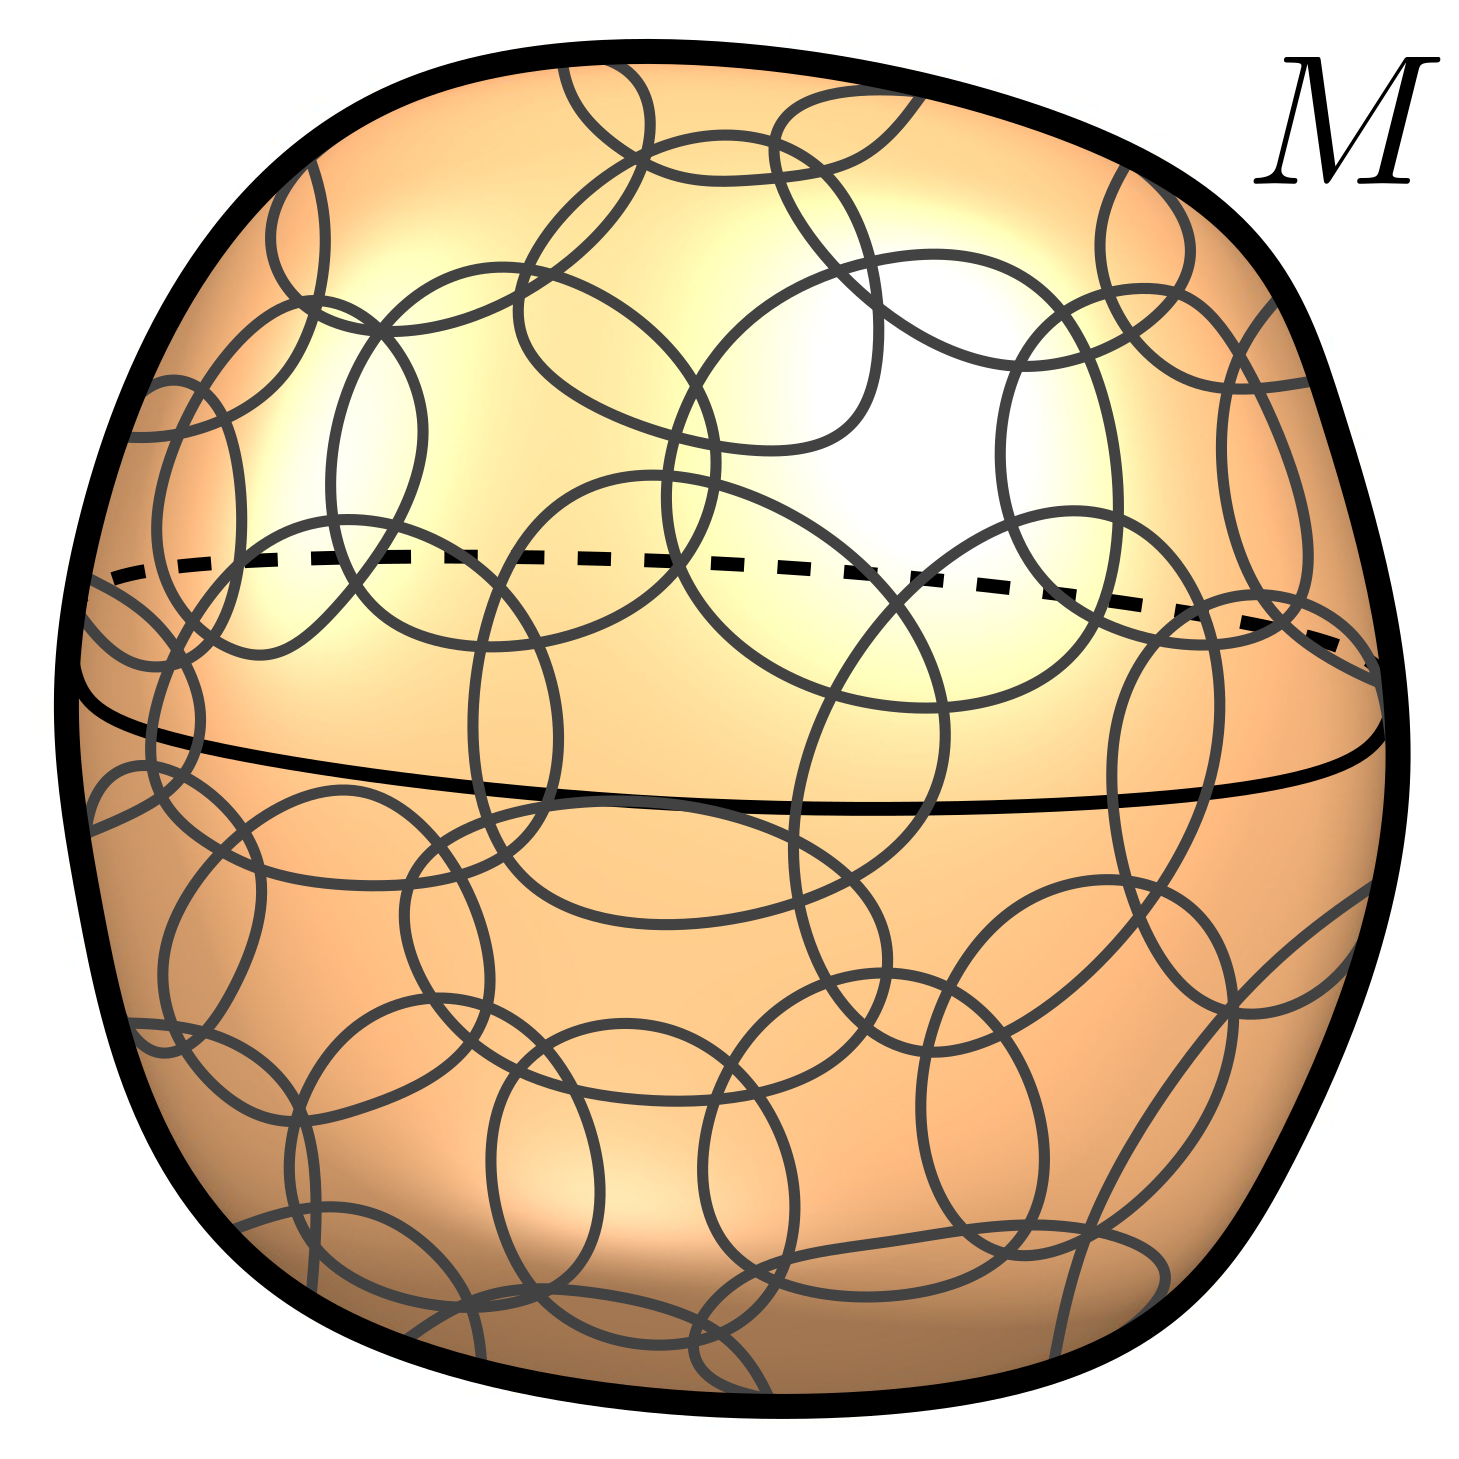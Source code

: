 <?xml version="1.0"?>
<!DOCTYPE ipe SYSTEM "ipe.dtd">
<ipe version="70107" creator="Ipe 7.1.8">
<info created="D:20130413101000" modified="D:20160304171447"/>
<bitmap id="1" width="700" height="700" length="43593" ColorSpace="DeviceRGB" Filter="DCTDecode" BitsPerComponent="8" encoding="base64">
/9j/4AAQSkZJRgABAQEAYABgAAD/4QBaRXhpZgAATU0AKgAAAAgABQMBAAUAAAABAAAASgMD
AAEAAAABAAAAAFEQAAEAAAABAQAAAFERAAQAAAABAAAOxFESAAQAAAABAAAOxAAAAAAAAYag
AACxj//bAEMAAgEBAgEBAgICAgICAgIDBQMDAwMDBgQEAwUHBgcHBwYHBwgJCwkICAoIBwcK
DQoKCwwMDAwHCQ4PDQwOCwwMDP/bAEMBAgICAwMDBgMDBgwIBwgMDAwMDAwMDAwMDAwMDAwM
DAwMDAwMDAwMDAwMDAwMDAwMDAwMDAwMDAwMDAwMDAwMDP/AABEIArwCvAMBIgACEQEDEQH/
xAAfAAABBQEBAQEBAQAAAAAAAAAAAQIDBAUGBwgJCgv/xAC1EAACAQMDAgQDBQUEBAAAAX0B
AgMABBEFEiExQQYTUWEHInEUMoGRoQgjQrHBFVLR8CQzYnKCCQoWFxgZGiUmJygpKjQ1Njc4
OTpDREVGR0hJSlNUVVZXWFlaY2RlZmdoaWpzdHV2d3h5eoOEhYaHiImKkpOUlZaXmJmaoqOk
paanqKmqsrO0tba3uLm6wsPExcbHyMnK0tPU1dbX2Nna4eLj5OXm5+jp6vHy8/T19vf4+fr/
xAAfAQADAQEBAQEBAQEBAAAAAAAAAQIDBAUGBwgJCgv/xAC1EQACAQIEBAMEBwUEBAABAncA
AQIDEQQFITEGEkFRB2FxEyIygQgUQpGhscEJIzNS8BVictEKFiQ04SXxFxgZGiYnKCkqNTY3
ODk6Q0RFRkdISUpTVFVWV1hZWmNkZWZnaGlqc3R1dnd4eXqCg4SFhoeIiYqSk5SVlpeYmZqi
o6Slpqeoqaqys7S1tre4ubrCw8TFxsfIycrS09TV1tfY2dri4+Tl5ufo6ery8/T19vf4+fr/
2gAMAwEAAhEDEQA/AP38ooooAKKKKACiiigAooooAKKKKACiiigAooooAKKKKACiiigAoooo
AKKKKACiiigAooooAKKKKACiiigAooooAKKKKACiiigAooooAKKKKACiiigAooooAKKKKACi
iigAooooAKKKKACiiigAooooAKKKKACiiigAooooAKKKKACiiigAooooAKKKKACiiigAoooo
AKKKKACiiigAooooAKKKKACiiigAooooAKKKKACiiigAooooAKKKKACiiigAooooAKKKKACi
iigAooooAKKKKACiiigAooooAKKKKACiiigAooooAKKKKACigkKCSQAKzNU8a6Poak3uq6da
gdfNuET+ZqZzjFXk7FRhKTtFXNOiuF1T9pjwLpJIk8R2MrDtDulP/joNc/qH7aPgu1BEDate
NxjyrNgD+LYrzquc4Cn8daK/7eR6FLJ8dU+CjJ/9us9aorw29/bl0lGxa+HtZuBnGWaOPj16
msu6/bhvnx9m8KAc8+bedvwWvPqcWZTDesvkm/yR30+Fc1ntRfzaX5s+hqK+bJ/20fE8xcQe
HNLjU/cLzSMV+vTNUpv2vPHE0LKmnaJE56N5UjY/AtXJLjjKVtNv5M6ocFZq94JfNH1BRXyy
v7V3j48mLRT/ANurf/FVXm/ac+IsszMt1pcaMeEFkCF/M5rGXHuVrZyfy/4JtHgXM30j9/8A
wD6uor5P/wCGmPiN/wA/um/+AK/40n/DTPxHBB+26YQO32Ff8alcfZX/AHvuX+ZX+omZ/wB3
73/kfWNFfLLftXePh/yy0XP/AF7N/wDFVJbftdeOoI2Ethok7E8HyXXH5NWseO8qf2pfcZvg
fNF9lfefUVFfMsH7Z3i63iIm0HR5nz1DyIMemMmr1t+3BqsbJ9o8KwMoHzeXeEEn2ytbw40y
iX/Ly3qn/kYT4NzWP/Lu/wA1/mfRlFeBWn7dVuAouvC2oxkn5jFcI4A9eQMmtWx/bi8LzbRc
6drtrkkEmBXCj14auynxRlU/hrr53X5o5KnDOaQ3ov5Wf5M9oorzCw/bD8B3oXfqdxakjOJ7
SRce3APNdBpfx/8ABWsEC38TaQxPZ5xGf/HsV30s1wdT+HVi/wDt5f5nBVyzGU/jpSX/AG6/
8jr6Kp2HiLT9VXda31ncj1imV/5Grld0ZJq6ZxSi07NBRRRTEFFFFABRRRQAUUUUAFFFFABR
RRQAUUUUAFFFFABRRRQAUUUUAFFFFABRRRQAUUUUAFFFFABRRRQAUUUUAFFFFABRRRQAUUUU
AFFFFABRRRQAUUUUAFFFFABRRRQAUUUUAFFFFABRRRQAUUUUAFFFFABRRWN4w+IWh+ALI3Gs
6pZadGBkedIFZvovU/gKidSMIuU3ZLuXCEptRgrt9jZorwXxl+3jo1oXh8O6Ve6xKOBNN/o8
GfXnLEfgK8x8TftGfEDx67KNSXRrZ/8AllYR7CB7uct+or5jH8ZZbhrpT53/AHdfx2PpcBwh
mOJ1ceRf3tPw3PrjX/Fml+FbYzanqFnYRD+KeZYx+przrxL+2T4I0FmS2vLrV5V7WcBZf++j
gfrXzF/wh8+r3Jnv7i4vZ2OTJPI0jH8TWvY+D4YABsAxXx+N8Ra8rrDU1Hzer/RfmfV4TgHD
w1xNVvyWn+Z6Zrv7cuo3hZNF8MpEp+7Jezlj9dq/41ymrftG/ETxISF1K302Nv4bW3VSPxbJ
qjbaFHHgBQCParkOlquMKOK+YxXFuaV/iqtemn5WPfocPZTh/hpJ+uv53Oe1CfxH4lJOpa9q
92G6h7p9p/AHFVYPh9CzhnUux7tya7SPTwAOABUyWI9M14dXFVqrvUk36u56UKlGkrUoJeiO
VtvBUMeMRrx7Vcg8KxIM+Wo/CujSzAxwBUi2Y9OfpWN2KWOfQwIvDka87QPwqZNAT0BH0rdW
z46YpwtAewzSMXjpdzEXREx93FPXREHO0Gtv7KPQ/lTlteMYJoM3jZdzEGjJ/dFPGjof4c/h
WyLT2NL9l9hQS8ZLuYv9jL/dpDoin+EflW59lHoKPso9BQL65LuYR0Jf7opp8PqOcZ/Ct/7K
PQUfZR6Cgaxsu5zr6Ap/hqJvDo7qMGum+y+wpPsntQVHHz7nKSeGlOfkH5VBN4Wjb/lmpP0r
sWtAexpjWQ7ii5pHMZHDz+DomHMYzVK68BwSDmIH8K9CbT1OeABUb6WrZwBTUmaxzBdUeaP4
AS3bMJeJj3QlT+lXdO1DxR4bcHT/ABDrVtt6Bbpyv5EkV28mjg54qCXRRzha6KWMr0nenNr0
dhzq4eqrVIJ+qM7S/wBoj4jeHgANYjv0XtdWyPn8QAa6XSP24PEunlV1Pw9p14o6tbyvCx/A
7hWDNoYP8NVLjw8rZygJPtXsYfirNKPw1m/XX87nn1siymv8VJL00/Kx6ron7d3hy52rqela
zprHqQizoPxU5/Su48NftKeB/Fe1bbxFYRyNx5dwxgf8nxXzFdeFIpAQUFZV/wCA4ZgQY1Of
UV72F8QsdCyrRjL5Wf4afgeRiOBMBU1ozcfndfj/AJn3NZ38GoQiS3minjPRo3DKfxFS18E2
Wh6l4ZnEul6jf6e6nINvO0f6A11eg/tJfEXwcyg6rHq0K/wX0Icn/gQw3619JhPELBz0r03H
0s1+h4GL4BxcNaE1L10/zR9l0V84eGP2+mhZY/EHhuaIdDNYy7x9drYP616d4M/aj8D+NyiW
+uW9rcP/AMsLzNu+fT5uD+Br6nB8QZfireyqq/Z6P7nY+ZxeQ4/Da1aTt3Wq+9XPQaKZb3Md
3EskUiSxt0ZGDA/iKfXsJnktBRRRQIKKKKACiiigAooooAKKKKACiiigAooooAKKKKACiiig
AooooAKKKKACiiigAooooAKKKKACiiigAooooAKKKKACiiigAooooAKKKKACiiigAooooAKK
K5H4sfHHw38GNK+065qEcMjj9zbJ89xOfRUHP4nis6taFKDnUaSXVmlKlOpJQpptvojrq4D4
q/tM+EfhGWh1DUFudRA4srTEs/4gcL/wIivmj4p/tieLPi48tloyyeG9Gk4xE2buVf8Aacfd
z6L+dcPoHgceYZJA0kjnczsSSx9ST1r8/wA448pUr08EuZ/zPb5Ld/Ox95lHA1WraeNfKuy3
+b6fienePP2zfGHj9pLfQoI/Dli/AdcS3TD/AHiML+A/GvP4/C11r9+15qVzc391IctLcSGR
z+JroNM0CO2UYUE1r29kABgcV+a5jneLxkuavNvy6fJbH6HgsqweCjy0IJfn9+5kab4Vitgo
Cg4rYttMRAAFAxVyG1x2q1Fb9BjJryW7nRUxFtitDYgAcYqzFZgdqsRwgY7mp0hHeg4qldkE
dqPTNTJbAY6CpkiJ7YFSrGF7ZNByyqkKW/oKkWAdDzUqoT1qRYwOtBhKoyJYfQAU9YPXipAO
wFOCetBm5kYhH1pwi9BUgAHQUoUn2FBDkMEf0FLsHcmpAgHvS9OgoJcyPy/Y0eV7VKAT0FKE
9TQLnZF5XsKPK9hU2we5o2D0oFzMh8r2FHlewqfA9BRgegoDmZB5XsKDF3wKm2g9qNg9KA5m
QeV7UnlexqxsHvSeX70XGpsr+UD1IpDDnsDVgofTNIVHcYoGplYwD0NNa3Bq0UHYkUhQ+xos
UqhSezB7A1DJp4PatAoO4waQx+hoNI1WjJl0wHtVWbSgc8VvNGO4qN7cNQbwxUkczPpAOeBV
K50NWBBUEV1stkDziq01gPSg7aWOZxF74XjlByg5rC1TwHFOD8inPtXpM+nD0qnPpgOeKqM2
tjthioy+I8/0LUvEvw7nEmh6zqWnbTny0lJjP1Q/Kfyr0jwh+3N4q8OSRxa/pVnrFuvDSwZg
nx645Un8BWRdaQGByoIrJv8Aw0kucqAa9nAcQ47CfwajS7br7nocOMyTAYxfvaab77P71qfR
3gH9sHwP47kSA6i2kXj/APLDUF8nn0D/AHT+denW9xHdwrJFIksbjKsjBlYeoIr4B1jwNHOG
zGCD7U7wl408W/Ca5EmgazeWsQOTbu3mQN7FGyPyxX3OW+ILdo4yF/OP+T/zPjcw4BWssJO3
lL/Nf5H3/RXzL8PP+CgggeO28YaM8BHBvbAF0+rRnkfgTXv3gb4l6D8SdOF3oeqWeoxY+YRO
C6ezL1U/UV97l+c4PGq+Hmm+2z+5nw2PyjF4N/v4NLvuvvNyiiivTPNCiiigAooooAKKKKAC
iiigAooooAKKKKACiiigAooooAKKKKACiiigAooooAKKKKACiiigAooooAKKKKACiiigAooo
oAKKKKACmzTJbxPJIypGgLMzHAUDqSfSs3xn410r4e+G7rV9avYNP06zXdLNK2FHoB6k9gOT
Xwz+0T+1/rf7Q19NpOim40fwkG27Ads9+PWQjop7IPxzXj5xneHy+nzVXeT2XV/5LzPXynJq
+PqctNWit30X+b8j1z9ob9viHTZ59D8BeVf3ykxzaoy7reA9D5Y/jb3+79a+d4NM1DxfrUmp
6xd3Oo6hcHMk87l3b8+g9hxTfCnhGO1jT5AAPau20nSwiqAAMV+M51xBicdO9WWnRLZf13P2
HJsgw+BhanHXq3uyPRPDqQKuFAArorOyCAADAFJaWwVQAKv28QGOOBXzUpNnuTkoqyFt7fGO
KuQw9Bjmkhjxg9zVmNMADuaRw1agsUXYCrEceOBSRrgD3qaNMcmg4pzFRAoHHNSxpnGRzSIp
Jzg1MiHoBkmg5pSADAwKei4x6mlWE8EnFSrEew5oMZSGqu0e9LUghPenrD6A0zNyRGowPc04
AnoDUqw+1OEPtSSM3MhCHvxTwpPQVKI/oKUR+xNNEuZFsPsKPLJ781OI/YClEZPekQ5kKoQM
YNLsPpU4i9jSiEe1OwnMg2H2o2H2qx5Q9qXy/Y0WE6hW8s9zR5fvVryvalEB64ppC9qVNh7E
UbD7Vc8gnsKPs59BRyi9qU9h9qTYfSrv2c+g/Oj7MT1ANHKNVSltI7UEHuDirn2T2ApDa47G
jlGqqKRQH2pChHTmrhtDzkHFNNqaOUpVEUyOxFIUHbirRtj6UxrYj1FFilURWKkdqaVB9qsG
Fh74pjRHuCKTRopEBUjrTWjDdsVOUP1FRsmOlJo0UitLbA9qrS2g54rQpjoPwosawqNGRPZD
njNUriwHPFb0sIPtVaa2znig7KWIaOcudOBzxWXfaIkoOVAJrrJ7Xrx0qlcWY9BQmelSxPc8
/wBX8JpID8gNc6mj3/hbVEvtKu7rT7yI7lmt5DG4P1HX6GvUrmxBzxWTqGirKD8oBNb0cROE
lKLs0bzp06sbNXudP8LP299Z8LNHZeMrE6rarhft1soS4UerJ0b8MH619LfDr4teHfivpYu9
B1S2v0Ay8atiWL2ZDyp+or4e1rwwsgIKCubhtdS8F6ympaNe3WmX8Jys1u5Rh7HHUex4r73J
+OMTRtDE+/H8fv6/P7z4nN+CsPWvPDe5L8Pu6fL7j9KKK+VPgl/wUFe1lh0vx7biMkhF1W3j
+T6yoOn1X8q+oNC16y8T6VBfadd299Z3Kh45oXDo4PcEV+n5dm2GxsOfDyv3XVeqPzTMMrxO
CnyV427Po/RluiiivRPPCiiigAooooAKKKKACiiigAooooAKKKKACiiigAooooAKKKKACiii
gAooooAKKKKACiiigAooooAKKKKACsP4j/EfR/hP4PvNd128jstOsl3M7dXPZFHdieABU3jn
xxpfw38J32t61dx2Om6fGZZpX6Aeg9STwAOpNfm3+0H+0VrP7Vnj43MxltPDdhIy6ZYZwAuf
9Y/rIR+XQV4eeZ3Ty+ld6zey/V+R7eSZLUx9W20Fu/0XmX/jv+0Lrv7UvjEz3DTWPhy1k/0D
TQ3yqM8SSY4aQ+vboKTwv4eS2RcKABVDwvoS2yIAozXaaTZBQuB0r8SzHH1cTVdWrK7Z+z5f
gKWHpqlSVki9pViFC8YrfsrcIoGOap6dbAAccCtW3j6cda8acrnrPRE8EfTjk1chToOwqGBO
9XIIScCpOKrMkhTvjirMUZPJHWlgtSccVdt7Q8cGmonnVaqRDFAT161ZiticZGasQ2Z44q1F
ZHHIqlE4KmIRUjtjxxmp0t/wq5HZH0NSpZ/pTUTklXKSW/oKkWD1OKuC09qf9lK9sUcpk6xT
WEDsacIj2Aq15BHTFHkmixDqlcRH3pRDU/kmjyj70rC9oRCID0FLsHvUnlZ7GnCL2AosJzIg
o6AUoUntipRH604KB0HNCRLmRCImnCEd6lCE+1PWEd6EiHMhEY7AmnCEnoBVhIs9BUiwZ65N
NIzlVKwgPrTlts9iauJak9Bipks8+pqlExlXM8WvtTxZ+wrTSy9AKlSxzjiqUDGWKsZIsj3B
zTvsB9P0raTTSeoNSppZx0qlTMnjEjA+wH0oOnE9RXRppJ64zTxo5PY/lVKkZ/X13OY/s32p
G0w+ldT/AGK3p+lIdDP939KPZDWYLucm+mHGAKjfTT2BrrW0Ij+E1G+hk/w0nSNI5iu5yL6c
ckYqF9PPJxXWyaIf7pAqtNop5+WpdJnTTx6fU5WSxIzxUMloR2NdPLo5GeKqzaURztqXTOun
jUzm5LY9cVE0RXtkVvTaYRniqk2nkZ4qHA7KeJTMh04PpULp2IyK05rMjPHNVpbY88VLidMK
qZnTQ/lVSe368VqPCRnjIqvNDweMipaOynVMee3z2qjc2o54ramh68c1TuIevHH8qD0aNY5+
9sA6kEVharooYHKgg12Fxb9eKz7u1DAgjINOMrHowmpKzPM9e8MLKGygIp/wt+Mvin9nrWDc
aHdNLYSNuuNOnJa3m9Tj+FvcfrXW6ppgOcDINcxrehiQN8vWvTwWPq0JqpSk011RyYzA0q8H
TqxTT6M+yv2fv2p/Dnx+08R2kv2DW4lzcabOwEqerIf419x+IFemV+XF7p934f1WHUNOuJ7G
+tX8yGeFijxsO4Ir6q/ZU/bxh8Y3Ft4Z8byQ2OtN+7ttROEgvT2D9kc/kfY1+t5BxbTxVqOK
92fR9H/k/wAD8oz7hSphb1sL70O3Vf5r8T6dooBBAIIINFfanxoUUUUAFFFFABRRRQAUUUUA
FFFFABRRRQAUUUUAFFFFABRRRQAUUUUAFFFFABRRRQAUUUUAFMubmOztpJpnSKKFS7uxwqKB
kknsAKfXxr/wUs/auewif4ceHrllurhQ2s3ETYMcZ5EAI7sOW9sDua4cxx9PB0HXqdNl3fY7
cvwNTF11Rp9d32Xc8n/bX/aqn/aT8ef2Ho08ieD9GlIj2kgahKDgyt6qP4QenJ71x3hLQ1tY
k+UZrnvBegCCNCV5NehaLZY2jFfiGa5hUxVaVao7tn7VleX08NRjSprRGxo1kFVeK6TToMAc
dKzdMt8AcVvafD90YrwKkj3qcS/ZxYUDHWtG2iLdBxUFpBuxxWpZ23TisErkV6iQ+1ticcVp
WtnyBinWVmTjg81r2VgTjirjE8TE4lIgtbAnHGK0bbT+nFXLPTSccEVp22mdOK1jTPCr4wzY
dPPHFWo7AjtWrDpvTirKafjtitFTPMnjTHWxx2p62WO3Wtj7DjtSNZ4HQc0OBj9auZJtMdia
abfHY1qPaD0NRPb4qXEqNczjB9TTDCPar7w+oxUUkPtUNGsapTMRHrSbD7GrDIR700gHqKhx
NFMg2H0o2H0qbYPejYPc0rFcxEI/WpFjx7U4DHQU5YyeooJchFTPAFSJEByetPRMcAc1NFD3
qlEwlMZHAT2wKsRW44wM0+KLPbAqzDBnHHFWonNUqkcVtntmrMVnnHFTwW2cZFXbe0zjitYw
OGrXsVYrHPUZq1Dp59MVcitggBI5qVU/AVvCk2cE8QytHYKvWpVtVHRc1Oqegp4T15rtpYNs
55VWQiEDsBThCOuDUwjPYAU4R+5Nd1PLb9DNzIPJ9jR5XtVgRe1L5XsK6o5TfoT7QrGHPak+
zj0q35Q9qQxfSqeT+QKoUzaKcjb+lRPpyN2ArR8n2FNMPsa555O10LjWa6mRNoytnAFU7jQu
pAyK6Ew+wpjQ+1cNXLJxN6eLkupyVzoZGflxWdc6OR2ruZbVWzkCqdzpCvkgCvPqYaUd0d9H
MmtzgrnSyM/KaoXGnYzxXcXuikZ+Wsm90nGeOa5ZUj2cPj0+px89kRnjmqc1tjPFdPd6aVzx
WbdWOMnGKxlCx7FHFX6nPz2vtzVG4tyM8VvXNptzx0qjc22c8Vm4nqUa5g3EPUelUbiEc8cV
t3Vr14rPubc8+9SetRq3MS7tg4II4rD1Ow4b5a6e5i65HSs2+tgynjkU4yselB8yOE1rSAyk
45rh/E/htZlYhcEcivVdTsxzxiuY1rTAQxxxXbRqtHNWpXR6b+yD+3RP4Pu7Twj45uZJrCRx
FZatM2Wt88LHKT1XPAbt34r7UilWaNXRldHGVZTkEeor8pfFXh5Z0cFQQfavev2Gv20J/BOq
WvgbxjeBtJlPlaZqE7c2rdoXJ/gPQE9OnTp+o8McTt2wuLfkn+j/AEZ+ZcS8NWvisKvVL81+
qPuGihWDqGUgqeQRyDRX6KfnwUUUUAFFFFABRRRQAUUUUAFFFFABRRRQAUUUUAFFFFABRRRQ
AUUUUAFFFFABRRUd3dxWFrLPPIkUMKGSR2OFRQMkk+gFDY0jzH9rr9ou2/Zt+EtzqwMcmsXp
NrpcDc+ZMR94j+6o+Y/gO9fmNYNd+J9dudS1CaS6vb2Vp55ZDlpHY5JP41337XX7QVx+0r8Z
rm+idhoOklrTS4ugMYbmUj+855+mB2rnfDGmhVTjGa/IuJ84+t13GD9yOi8+7/rofq/DWUfV
aClNe/LV+XZf11Oi8PWARF4Fdfo9tgA4rF0e1wFGK6jSrfhRiviasj7SlE1NOgJwAK39OtsA
Ejk1Q0q06cVv2Fv04rhk7nU3yq5asrbOOK2dPsicccVX06zyRxxXQaZYZxxVQjc8TF4ixLp9
gTjArc0/TMgcU7TNMJIAFdDp2lYxxmuqFM+UxuOsVrLSyQOOtadtpgwOK0LPSxxkVoRWQQDg
V0xpHzVfHXehlx6bx0qUWGO2K1BCB0x+VBi9MGr9kzieJZlNZ8HjmoZLT0rYeEHgjBqvNAB1
HFZygaQrtmPJb44xg1Xlh68YNas8PUVTmj68cisZRO2nVM2WLHBHFQOm3txV6ZMjOKrSLwR6
Vi0dsJlWRPyqJ09etWWXqD0qJh1BqGdMZEBQjtmgKT2xUhUj3oCk+1TYu4ipzxyakVccDqaA
MDAqSNPzppESkOijzViKPPbgUyNcYHc1ZiToMVUUc1SQ+GPOCRwKuW8PQ4yTUdvHkj0FXreL
ocda1ijz6tQktoM/1q7HGEAwOabBGFUe1TIvc1006d2ebUncVVxyetPVc8npQi55PQU9RuPt
Xr4fDmEpAqk9OBT1T0GTSqM4A4p6rjgDrXu4bC3MnIQJ6804IfTApyrj3NSKnTPJr3MPgvIz
ciMRj0Jpwj9gKlVPXgU4J6DNetSy9PoZuZD5fvS+Uff8qnCHucUeX6muuOWLsTzlcxev8qQx
ewqz5fvQY/oameVrsNVCo0X14pjRe1XGj9iKY0XtmvNr5SuxcahSaL0FRtF7VdaPv1qJ4+9f
P4vKfI1jMoy24cEEAiqF7pQcEgZzWw8f4E1E8fXivmMXlzjsjppVnHY5K/0rGeOKxr7TsZOK
7u8sVlUkDmsPUdMxnjmvGqUbHt4THdGcTd2JBORWbdWmM8V1d/YEEjFY17aEE8VyTgfR4bE3
OcurbrWbd23Xiuhu7bGeKzLu368YNYtHt4euc9dW/XjpWbdQkZ4yK6C7t+vFZl3B145qD3MP
WOa1G268cGsDVLQNnIrr7+23A4HIrA1K36jHNa05HXJXRwutaeCGGK4PxXoIlVvl+leqavaA
gnFclr2neYrcc16FCpY4a1O6PpH/AIJ8/thSeJo4PAPiq7LarbJt0q8mbm7jUf6lif41A49R
x1HP1tX5A6lDcaPqUN5ZzS213aSCWGWNirxspyGB7EGv0Z/Yt/aeg/aM+G6i8eOLxNoyrBqU
I4MhxhZlH91sc+hyPSv1vhXPfrEPqtd+8tn3Xb1X5H5RxRkfsJ/WqK917rs+/o/zPZaKKK+0
PjgooooAKKKKACiiigAooooAKKKKACiiigAooooAKKKKACiiigAooooAK+Wv+CnH7RR8A/Du
HwXpVwF1jxOD9qKNh7a0B5+hkPyjnoGr6V8V+J7PwX4Zv9X1CZYLHTYHuJ5GOAqqMmvyX+Lf
xPvvjp8VtX8UagzltQmPkRk8QQjiOMfRcfjmvmOKc0+rYb2UH709PRdX+h9Lwxln1nE+1mvd
hr6vp/mZGg6eAUUADFd14fsgqrxXO+H7PJBI5Ndro1rtVRg1+P15n63RgbWkW2Sox0rqNJtf
u8VkaLaHAJHWuo0m16cV5lWR6VKJqaXbYUcVvadbZxxVDTrfOBiuh0q0yQccmsYq5z4utZWL
+lWWccV0+kadnHFUdGsc7Tg11mjab0GK66dM+NzHF2uWdJ0zpxXRafpwUAkYFN0vTgqgkYAr
TSMADjAFejRoOWx8Vi8U5NpCRxBQAB0pwT1NPCk9BxS+X716tPCWWx5zkM2D1NNKke4qQqR7
ikoqULApEZGRUUi5Bz1FTMMHFMkHI968yvTsXF6lC4jxn2qjcLitO4X/AArPuRweOBXDNHoU
ZFCZcEiqkgw1Xpgcg1TmGDWEj0qbK0gwfpUTjvU8o61ERkEVnLc64sjoopQCTikUKg7ntU0S
/rUajoKnQYH1oRE2SRLk5xVqFe/c1DCvAHrVqBckVokcdSRZt4+B71ftY+c46VVt156dK0LZ
cKK2ijzK0iVR0AqQDoBTUHJNSIOc+lelhoHE2OAwAKkUYGKYgy30qRRk/SvfwtIykxyjA96k
UYHuaaoyfpUiDJ9hX0eEo7GMmOVccnrUirjk9aRBk59KkQZOT0FfR4WgYyYKnc9KdRRXrwpq
KIbCiiitBBRRRQAUhUH2NLRUyinuFyN4/UVG8fPvVimOntkV52Kwaaui4yKjx9ePwqJ0/Krb
p+dQuvU9jXyePwO+hvCRUdOvHNU720Eqkgc1oun51DIv5Gvi8dhLO6OqnUad0crqVhjNYOoW
eM8c122p2mQSBXO6naYJ4rwakD6DBYm9jkby2xnjFZV3BjPFdLqFtgnisa9gxk4rknE+nwta
5gXcHXjNZd3B14rfuoeoxWXeQ9eKxaPew1UwLuHqKxdUtMgnHBrpbyLqccVlX1vuBGKSZ7VG
d1Y4zVLYjIIzmuY1e1+9xXc6raZB4rl9YtSMnFdVKRFWJ574g0/knHBo+C/xf1H9nf4rWHiX
T97xRN5d5bg4F1AT86H3xyPQgVr65Z7lbjmuP1uwEiMCM16+DxM6U41IOzWqPKxeHhVg6c1d
Pc/WbwT4y0/4heE9P1vSpxc6dqcKzwSDqVI6H0I6EdiK1K+G/wDgmH+0Q2geIrn4datcYtb8
tc6Q0jYCSjl4RnswywHqD619yV+4ZTmMcbho1479V2fU/Fc0y+WDxEqMtuj7oKKKK9I84KKK
KACiiigAooooAKKKKACiiigAooooAKKKKACiiigAoorP8V+J7PwX4Zv9X1CZYLHTYHuJ5GOA
qKCT/KlKSSuxxTbsj5K/4Kq/Hk6doenfD7TpyLjU8Xup7TysKn93Gf8AeYZ+ij1r4z0y12hV
A61q/Fb4k3Xxr+K2t+KLwFX1W4LxIf8AllEPlRPwUD8ai0a23Sg4GBX4vnmYvF4qVXpsvRf1
c/Y8ky9YTCxpdd36v+rHQaBZ428Hiuv0a1yV461haHa8Lxya6/RLXGOK+ZrSPpKUTb0i1xtG
K6fSbbGOKyNItvu8V02l2+Nox0rz5u7O2/LG5p6Xbcjium0azzjisrSLTJHFdZodjkrxWlOJ
85mOJsma+iaeSVyK7DRdO4HFZeg6f904rq7G2EMQGME16dCldpH57meLu7ImijCqABwKlVO5
oReh7CpFXPJ6V9JhMJofPykNA9BS4I6gin0deDXp+wsiLsjpjDBxUjDBxTX6A1xV6dikyJ+x
pj9Kkf7v0qN/umvDxMTVMrXPQn0rPueMj0rRuOhrPuuprypndQZQn7VUuOp9qtz9qqXB5PvW
Ej0qRXl7/Soqll7/AEqKs5HZFjWUk5HelVdv1paKk0bHJ1J9KnQcgelRRDp71NGMtTSMZsni
HTirluuSOKrQjnOKt24xWsTiqsuWy5x71fiGFqnaryBirq8KK3gjy6z1JE+79akTp9aYOAB6
VIvQV6+Gicr2Hp0JqROhNRrwoqReFFfRYSOxlJkiDjPrUidPrTF4UVIo6CvpsJDYxkyRRgCp
FGABTF5Ip9fSYWFkYyYUUUV2EhRRRQAUUUUAFFFFABRRRQ0BG69qhkXvirLDI9xUUi9/WvGx
+HTRpCRVkXqPSoZF/I1ZkB/EVDIvUetfEZhh9zpgynPGHUgjpWHqlrjPFdDIO/rWdqlvuBOK
+MxVLlkd+GqWkcbqNv14rDvoMZ4rqtTg5JxzWBqMPU4rzKkT6zBVdjnbyLGTjpWZdxZzxW5e
xdeKyrpOTxXNJH0eHmYl3FjPFZd5F1rdvIuvFZV3F1rNo9zD1DnNUtgQSB1rmtXtMhuOtdnf
w7lIIrndVtuvFaU5HfNXRwOs2pG4EVyerWnzMMcV6Brdp1IHWuQ1m1wScV6NGRwVYnFSX974
V12z1bTZ5LTUNOmW4t5oyQ0cinKkEe4r9Tf2bfjVafH74P6T4jttqTXEflXcWeYJ14dfz5Hs
RX5ga1Zh1YYr3H/gmV8c2+HXxduPB19KV0zxVzbAn5YrtRx/32oI+oWvuOEs09hifYTfuz0+
fT/I+J4ryz2+H9tBe9DX5df8z9CaKKK/Vj8uCiiigAooooAKKKKACiiigAooooAKKKKACiii
gAooooAK+Uv+CqHxt/4RX4baf4Ksp9uoeJn867CtgpaIehGOjvgdeiNX1VdXMdlbSTTOscUK
l3djgKoGST7AV+Tn7Snxel+PHx213xCXZrNpjbWCnolvH8qY+vLfVq+Z4pzD6vg3Ti/enp8u
v+XzPpOGMB9YxanJe7DX59P8/kcfp8ARQAOBXTaDacLxyaxNPg3OoxXXaBaZK8HivyKrI/WK
UdTodEtcBeK63R7bAUYrD0W1+7xXWaTb/drzKsj0qUTZ0i26cV0ulWxOOOtZOk2+McV02kWu
SvFc0VdixdTljY2tEs8lciux0Cwzt461h6FZZKjFdv4esM7eK7aMD4XNcVZPU29DsgihiOBW
xGnaobSERRgYxirUadq+hy/DczufBYirzSbHIueT0p4BPQUKufYCn9OBX1uHw9kcjkN2H2pt
SU1xyD61rUp2QkyN+xpj/d+lSP8Ad+lRv9014+JRpEjf7pqN/umpH+6ajfpXzuJZrHYr3PQ1
nXR4OKv3R7+lZ10eteTM76BTnPIFU5j+lW5z8x9qpzHmsJHqUkQynr9KiqSU9ajrKR1xCiii
kVJksQ6cdKmh65qKPvU8P86pGE2WIQeKu2446daqQjkVctx0A71rE4arL1qOR7VbUdAarW3f
irS8sK6Ka1PLqsfUlMHUU+vawyMJMkHAA9KkHAA9KjqUdRX0eEWxjLceOwqVfvCox1FSp1r6
bCLYxkyRPvfSnU1OtOr6OgvdMZbhRRRW4gooooAKKKKACiiigAooooAKjcdRUlNcdDWGIhzR
GmV5B+tQSD9KsyDr7VDIOfrXx2Y0tzogytIOo9aq3ke+M1ckHQ1BKuQRXwmYUrM6qcupzOqQ
dRiue1GHrxXWarDyeK53UosE8ZrwakT6TA1Njmb6LrxWTeR8njrW9qEfJrHvI+p9K5Jo+pws
zHukznjOazLyPrWxcpjPtWddx5zWMj3cPMw7yPrxWHqtv14610l3H1rI1KHKk46UovU9inK8
bHF6za5DcdK5DXLTqQK7/VrfrkVyet2n3hiu2jIwqxOE1S3yDxXMXV5deG9YtdSsJXt73T5l
uIJF4KOpyD+YrttWttpJxwa5bXbPejcV6dCo4tNM82tTTTTP1U+A3xZtPjh8JND8T2ZRRqdu
GmjH/LCZflkTqSMOCBnnGD3rr6+G/wDgk98ZG07Xtd8A3kx8q5B1PT1Y9HGFlUfUbW/A19yV
+45Rjli8JCt12fqtz8UzbBPC4qdHp09HsFFFFekecFFFFABRRRQAUUUUAFFFFABRRRQAUUUU
AFFFFAHg3/BRT40D4Tfs83tnbStHq3ihv7NtdrFWVCMyv07JkduXFfm5p1uI0UAYAr3L/goz
8X2+KP7RlzpcDltO8IqdPjGeDNnMzfXd8v8AwCvFrSPAHFfkfE+YfWMZJJ+7DRfr+J+r8M4H
6vg4trWWr+e34Gpo0G+QHFdroFptVeOTXNeH7TJXiu20W2wF4r5GtI+roxN7RbbocV1Wj2/I
4rE0e3wF4rqdHt+nFedUZ6NNG1pVv0GK6rRLXJXisPSLfJFddoNnkrkUU4nj5lXsmdD4fsid
vFd1oFkEUEjgVzvh2x+7xzXaafAIoVGK9XDUrtI/Ns2xN3YsxL+lTop4Hc0yJf0qZBgZ9a+1
y7DWSPmpyFAwMCl2nrinKuOSOaWvo6dKyMrkdI/SnuMHOOtMf7prnrx0GiN/umo3Py/WpHPy
/Wo36Cvn8WzWJG/So3PAFPkPQVHIelfNYpm0SrdHn2rNuT2q/dHqDWdcn5q8qbPRoIqTHk4q
pIcmrMxODVWQ8n2rCR6dMhkP60ynOeQPSm1nLc6ooKUdRSUo6ikEiZOhqeAcY9agTpU8PatD
Coy1DV23H3faqcNXbfqK0icFZl+16A1YT7wqvbccehqynWumktTzaj1Hr94VIOoqNPvCpB1F
e3hehzyJB1FSDqKjHUVIOor6LCLYyluSL94VKnWok+8KlTrX02D6GEiSPvTqah5Ip1fRUPhM
pbhRRRWwgooooAKKKKACiiigAooooAKRuVNLQeQR61M1dAQyD8jUEg4+lWH6CoJB1FfL5hDc
3gyvIOtQyDp71YfqDUEg4+lfC5jT3OmDMrVYuCcVzmpxdeBmur1FMoTiuc1SPqcDivl6sT2s
BM5jUY8Z9qxr2PrxXQahHjPasS9TrxmuKaPrcJPYxbpOorPuVzn3rVu15NZ1wuO3SsGj36Ej
JvI+vFZV5FkEVt3Sdfasy7j61mexh5HL6pb8HiuX1q26nFdrqsHXA61zOsW+Q3FdFKRtVicH
q9rkNxXL6tb5DDFdxq1vhm4NctrFttLcda9GlI8+rExfhp8RLr4LfF3QfFFozq+k3iyShSR5
sR+WRDjsyFhj3r9c9E1m28RaNaahZyLNaX0KTwuOQ6MoYH8jX48eI7MPG2RxX6D/APBMv4wD
4jfs7QaRcSb9S8JSmwkBbLNCfmib/vklf+AV+jcFY6054WT31Xqt/wAPyPzzjLA3hHExW2j9
Ht+P5n0VRRRX6KfnwUUUUAFFFFABRRRQAUUUUAFFFFABRRRQAVx/x++JyfBr4NeIvEzgM2lW
jPED0aViEjH4uyj8a7CvjD/grX8WGg0/w54Ht2Km7b+1rwY6opZIh9C28/VR6V52bY36rhJ1
uqWnq9EehlWD+tYqFHo3r6LVnxglzNql7Pd3MjS3N3I0srscl2Ykkn6kmtOyiLOoA61Qso8A
DHStrRoC8wOOlfiVSTerP2inG1kjpPD1pgLxXZaLb8qMVz+hW2FXgV1ujQdDivNqyPRpI3tI
g+7xXVaPb428VhaPByvFdVpMHTiuGTuzqlLlhc3NFtsstdp4es8leDXN6Fa5K8da7jw5Z8rx
XTRifHZtiLJnUeHLLhTjgV0kK4A4wBWdolsI4QcDNasS9Pevosuoc0j84xtXmm2SRr0FTIMn
PpTEBx9alAwAK+9wNCyR5smFFOCEjk4pteq4WRlcbJ2NMfpUjngCo3PAFeZiXoaxI36CopO1
SSdqjfrXzOMkbRI3PIFRSnrUj/eNQzHgmvmcVI2iindN19DWdcNyfart03Ws+4bg+przps9S
hEqznj3qtIeD71PO3P0qtKcD6Vi2elTRExyTSUUFgOtZM6IoKUdRSZz0pR1FCCRMnSrEHQVX
TpViDoK0OeoWoemauwfeH0qlD92rsH3h9K1ijz6xoWwqwnWq9uasJ1ropbnm1Oo9PvCpB1FR
p94VIOor28MYSJB1FSDqKjBwQakBwQa+iwj2Mpbki9RUqdaiHUVIv3hX0mEexjIlTrTqYn3h
T6+joP3TGW4UUUVuIKKKKACiiigAooooAKKKKACiiikwI34BHpUDjn61O/eoZOxr57Hx3NYM
gfoDUEg61YkHB9qhfrXw+YR3OqDKd4uYzXP6nHyeK6OcZjNYWqIRmvka8dWengpWZzGop14y
aw75OTniui1FOSMVhXy4J9a4KiPrcHLYxLxeves25Xr71rXiHnjFZlyvp9K55H0OHkZ1wuSe
OtZt2nXgVqTj9Ko3ScHrxWbPXoyMLUosqevFc5qsHXiusvYsgiue1SHrV02eg9UcTrNvhjxX
MaxbZUkA8V2mt2/U4rmdUt8qeOtd9KRw1InC63bZVhivXP8Agmj8WX+G37SH9hzylNO8YQG1
ZSxC/aI8vE2Omfvr/wADrzLWbfBbiuat9duvA/izTdbsHeK80m6jvIWU4IZGDD+Ve9lOMeHx
EKy6P8Ov4Hh5rhFiMPOi+q/Hp+J+ytFZPgLxdbePvBOka5aMr22rWcV3GVOQA6BsfUZx+Fa1
fuMZKSTXU/E5RabT6BRRRVCCiiigAooooAKKKKACiiigAooooACcAk5wK/JX9pn4pt8bP2gP
Emvhi1rLcm3tB2EEXyJ+YGfqxr9E/wBtz4qN8Iv2avEmowziC+vIRp9mcEkyzHZxx1Cl25x9
2vyx02HZGAMjFfA8aY34MLF+b/Jfqfd8G4P48S/8K/N/oaNonA4610fh+1ztOOtYVlFuI4rr
fD1sBt46V+dVZaH6DTWp0ujW4AWus0aDheDzXPaPD04rrNIh+7Xm1WejSRv6LB04rqtIgyV4
rB0WDgHFdXotvkrxXPFXYsXPlgdJoFrnbxXeeG7T7oxzXKeHbbJX3rvvDVqBt4NehQifnecY
jRm/ZxeXEoq5Gvp3qGFcYqxGMfhX2OU0NmfD1Za3JUHPsKkQZOfSmIML9alUYAFfcYanZHLJ
hTH+8afTGOWNdFTYkZJ2qNzyBUjn5vpUTn5jXh4uRrFDHPzfSomOWNSMeSaiY8E18tjJm0UR
k9T2qvcNhe4qdj8pqtdN2zXzmIldnTTV2UbputZ855FW7pv1qjO3JNcMmerRiVpmzmq8p5xU
0rVWc5b6Vi2ehBCE4BNMJyc0rnJx6U2obNxyHqKdTAcEGn0mJ7E6HgirFv1FVojx71Ytz0rQ
56iLcP3au255FUYO9Xbc/d961izgrI0Lfv8AWrKdaq27VZT7wropPU82oSL94VIDgg+lRjqK
fXs4ZnPIkqSowc81IvQV9DhWZS3JKkB6HtUanKinqflFfR4SRjImBwQafUYOQKkU5Ar6LDS0
MpIKKKK7CQooooAKKKKACiiigAooooAKKKKGwI371DJ2qZ+9Qydq8DHGsCGQdahk7VPJ1NQS
dq+Kx8dzogQSjINYuqJnPatyTvWPqi9eOa+PxC95noYV+8c1qSHJrC1BeTxxXQ6knJ9Kwr9e
vtXnzR9Xg5bGHeL15rLuh1OK17wDnisu7HJ461yyPo8MzNuF6jsKpXC5J461fuByapTg4BrO
SPYosy7xOucVh6rCPmrobtetY+pxZBODSi9T0qbvE5DWYMq3FcvqUPXgV2eqw5B4FcvqcOCw
wa7aUjCqjjNbtvvcVxviO03IwxmvQdZt8qTg1x+u22Qwx1r0aMjgrRPun/gld8Tz4y/Z4l0O
eUvd+Fb17UKeogf95H+GS4/4DX0zX5w/8Evfia3gb9pKfQJZiln4ts2hCF9qGeEGRDjoW2+Y
B3+bHev0er9o4cxft8BBveOj+W34WPxviHC+wx00tpar57/jcKKKK908QKKKKACiiigAoooo
AKKKKACiignHPpQB8K/8Fbvikuo+KPDPg22kJGnxtqd4A3G9/kiUjHUKHPU/fHSvkyzTAAAr
rP2l/iU3xh/aE8U6/ndBcXrQ2w4wIYgI06eqqD7kk1zNjHuYdMCvxfO8Z9YxlSr0vZei0R+x
5LhPq+EhT62u/V6s09MhzIoxXY6DBhRx1rmNHh3SA12WiQ4VeK+frSPdoxOi0aHlfaur0eLJ
Fc9o0XIPpXVaNDyvFedUZ6NNHR6PDgLxXWaFByvFc7pEX3eK6/QYOVGKmmjzsyqWTOs8OW2S
vFd7oEGyMHpXIeG7f7vGRXc6VHsgHevWw0LtH5jm9W7sXoh0461YQcfWoYh0qeMdK+9yunZI
+ZmyVRyBin0xfvCn19XR0Rg2BOBmo6c57UxzgfWorz0BIYT1JqNjwTT3OB9ajc8AV89jKhtF
EbnC/Wo3PH1p7nkCo3POPSvlsXM2iiOQ9qpXb9atzNgE+lZ11J1r5+rK7OuhG7Kdy/zHnpVG
djj61ZuHznnrVOZuSfSuWTPXoxIJm61AxwCafK2TioZG/IVkzughrNj6mmZPXvSk5OaSoubJ
D0bPHcVIhyv0qEHBBqWM8/WhEyRNCelWIDg1WiOD3qxEcGrRzzRdhJyat254FUoTyDmrcB/S
tYnBVRpW55HvVpTyD61Stm6c1bU/KK6KbPMqolqSowc809TlRXrYeRzy2JFPyipEPy/So0PB
FPQ8kete/hZGUiVDwR6U9D1FRocH609TgivoMLMykiZDxj0p6HqKiU4NSA4INfRYWoYyQ+ii
ivUTuiAooopgFFFFABRRRQAUUUUAFFFDHANTJ6ARseCfWoZO1Sufl+tROeQK8DGyNYkUnU1C
/SpX71E/SvjcezogQydTWVqink1qv941man0NfI4pe8d2G+I5zUgeawtQXqBzXQaiMA96wb8
dTXm1EfU4N7GJeAZPFZd2OSa17xRzWVdjn6VzTPo8MzMuB61RnHBrQuB+lUZx94VjI9miyjc
DOfesvUI8o3BrWn7VQvEzkcmpTPSos5bVYuvvXMatDhycda7DVIuvauZ1eHknHSuqkwqo5PV
YQQw45rkdct/vcdK7jU4SQetctrlv97iu+lI4asTlPCPjGb4XfE7QPEluqtLomoQ3e05AdUc
FlOMHBXI49a/YbR9Wg17SLW+tnElteQpPE395WUMD+Rr8bPE9rujcY6iv0x/4J6/Eo/Er9lT
w1JLM015o6NpVxu6qYW2p3P/ACz2HtX6TwTi/eqYd9VdfLR/mfnXGeF92FddHZ/PY9rooor9
CPgAooooAKKKKACiiigAooooAK85/a1+JafCX9nXxXrO4rcJYvbW2G2kzSjy07HoWz9B2616
NXx5/wAFePiH/Z/gPwv4WikUPqt499Oo6+XEu1c+xZz/AN8/SvOzfFfV8HUqrdLT1eiPQyrD
e3xdOk9m9fRas+F9NQhQTkk859a29Oi4Bx1rK0+POAMkVu2MWABxxX4nUZ+zwRs6JDlwfWux
0ePAWuX0KI5XjrXX6RHwK4KzO2kjo9Gj4HFdXokXK8VzejxnC11miR9DXBUZ300dJo8fK12O
gQ8rwOK5bRY+VyK7Lw/F932rSij57NamjOz8Nw/dOK7OzXbCvbiuV8OxgFTjOa623GFX0r2s
HH3kfmWZzvIsR96nT7wqFOhqUHoa+8y92SPFmSU7efSm0V78alkYtBTGOT7CnO2OB1qNjge9
ceIq6FxQjnJ+lRMckntTmOB7mo3OB9a+dxdU1ihrHkmomPU09zxj1qKQ4GK+YxVQ2iiC6fC4
rNupOvvVu7lznms26k6mvImz0sPArXD9T2FU5nwOvNTzvzj0qnM+TiueTPVpRI3bqe5qBmyf
YU+V+wqJmwPes5M7IRBmx9abvNIT60Ag9DUmnKSA5FPjb8xUIODmng9CKETJFlTgg9qsRN0q
qhyMelTwtx71aOeaLsLcA5q3A3I96owt27Vagbge1aROGqjStm4q9E2VrNt35FXrduAPStoM
82tEsocr9Keh6io0PJHrT1OCK9LDzONokQ4b61IDgg1FUgORmvcw0zNokzUgOQDUSHIx6U9D
2r3sNUMpIlU5AqRTke4qFTg+1SKcHNe9hqplJEqHtTqjB7inq2R717dCrdWMmhaKKK6hBRRR
QAUUUUAFFFFABTXPQU7OOtMJJOawrzsrDSGOegqJj8xqRjyT2FRMeCa+cxlQ2iiNzwT61DJ2
qVzxUTnkCvksbI3iiJzgk1mal3rTc5zWXqTZzXymIep24f4jA1LvWHfjOQe9bmpHIJ9axL7r
Xn1D6fBmLe8Ej0rLuwQD61rXnesq871yzPo8MzMue/1qlOOTV65HWqVx1NZM9mgyjP0+lU7p
eDV2cZBqpODn61DPRpMwtVi5bFc1q8XWus1OPIzXN6rF14HNbU2b1EcpqMWc8VzWtwZBIFdd
qMXXgVzurwZVuBXdSZw1Eef+I7b5W4r6q/4I/wDxCMN34z8IzTybSYtWtYjyo/5Zykc8HiLg
Dn2xz8x+IbfIbiut/YV+IUnwx/a48My+c0NrrTtpNyNxVXWUfKG9QJAh57gV9Vw5ivY42nLo
3Z/PQ+X4hwvtsFUj1Sv92p+qFFFFfsx+PhRRRQAUUUUAFFFFABRRRQAV+ZP/AAUt+IDeN/2r
L+yjmEtr4ctYdPQKMBXx5knbrufB/wB0dq/TK9vI9Ps5riZ1jhgQyOzdFUDJJ/Cvxp+IXjCb
4i/E3xBr0zBpNX1Ca644GGckAewGK+P4yxHLhoUl9p3+S/4LR9dwhh+bEzqv7Kt83/wEyPTI
9xBx1rdsk4HSsrS4sAHHStuzTgCvy+bP0uCN3QY/unHSut0lOlczoaYANdVpK/d9q4arO6kt
DptHT7tdZoicDiuX0heVrrNFXgVwzOyOx0+iLyvvXZ+H1IK1yGij7pxzXZaB/D9a3pI+WzWW
jO28OjAHtXVw8KPQVynh84x711MByg+lezg3aSPzfMfjLMfepVOVFQo3IPrUitg+1fZ4KpZI
8mSJFYj3FKXJ9qaGHrSFgO9er7fQiwucdaYzZOe1BYn6Uxm7CuDEYjzKSEZsn2FRsckntTnb
tUbnAx3NfPYqsaxQ1jkk9qr3Mm1T6mpZGAFUbubOecZr5+vUuzppQuytdS9eaz7iTJJ7Cp7q
brz1qhPJ15yBXFJnr0KZFPJ155NVJX6+9SzSZyaqyPkn0FYSZ6VOI1m6k1E78+ppZH54qPNZ
s6oxFJJ60lIXA9TQHB9RQXyj1fsakQ9qhp6N27igiUSxE2Dg9qnjbDVVVuhqeNsgY7VUWYTi
XYW6c9KtwtyPQ1nwv0q3C/GO4rSLOKpE0Ld+nbFX7d+nPWsuCToau28nTnrW0WedWgaSNwD3
FSA55qvA+QMmpkPauqjOzPPmrMlU5HuKehwcetRKcH2p+a9jD1DKSJQcHNPB7iolOR709Gxw
ele3h6xnJEynI96cjdjUQODmng5GRXt4esZSRMrY4PQ07PcVErdjTlYj6V7NCuZtEyvng9aW
owQelKGI9xXp0sQiHEfRSBwevFLkHoRXSppkhRRRnHXinzIAopC4HTmmlietZTrJbDSFZs8D
pTHbjHehmx9aYx6k15uIrlpCOe1ROegpxPUmo2PU18/iqxrFDXPOPSomOWNPY9SajY8H3r5f
GVDeKInPyk1laicg+9ac5whrH1F+tfN1ndnbho3kY+oHqKxL05JrY1Bs5PesW+briuGbPpsI
jKvOhrKvP4q07w8k+tZl5/FXNI+hw6M66/i+lUp/vD3q7dfxfSqU/UVkz2aJSn4BqpP2q5MM
g1Tn7VFz0KZnagnyHjkVzuqx/e4rprwbkYVgaonXjIrSmzqlqjltSi5J4rn9UiyD0NdRqMeV
JwDWBqceQehrtps45o4jXrfhhiuKutSl8M69ZanASJ9OuY7mPHB3I4Yfyr0LXYPvcda4HxVb
ZVxjg16eGm000ebiIJppn7I+FPEVv4v8L6bq1o5ktdTto7qJiMEq6hhkZODg9Mmr9eIf8E6/
H7eP/wBknwu0s0s11o6PpcxkOWHkuVQZycjy9mOnp2r2+v3jC11Wowqr7ST+9H4biqLpVpUn
0bX3BRRRXQYBRRRQAUUUUAFFFFAHnH7Xvjf/AIV5+zL411UBjJHpcsEe07SHlHlKc4PRnH8s
jrX5JaRFwo7Cv0S/4K0+LxoX7NlnpiyKsuuavDFs5yyRq8jH0wCq9+4/D89NGjzg4r804yr8
2KjT/lX4v+kfo3CFDlw0qn8z/Bf0ze02PCj3rYtU6dqzdPQYUYrVtV6cV8RN6n2sUdDoi4UG
up0kY2iuZ0UcLXUaSMkVw1TtpHUaQOgrq9G+6K5XSOorqtH+6K457nWtjqtG4IrsNDONorjt
HI4PrXW6I+NvNdFJny2Zq9zuNBfAXnmups33RrzntXHaJNgrXU6bMGjAzXp0JWaPz3MIa3NF
Dxj0qRW7HrUCt0IqQMD9a+jw2I0PGlEkoJA68UzJHQmkz3NdzxOhPKxzPngdKYzYHvQX7CmE
45NcFfElKIMcDJqNj1JpWbPJ6VBPNtHXFeHiK1zaMegy6m2gjPNZtzN15qW6uM5wazrmbrz0
rzpyPRw9IjuZuSapTSdRmnzy9T3NVJ5cZANc0metRpjJpMnA71XkfHApZZMZ9TULN3PWspM7
oQBmxyetRs/qaR5CelMJxyahs6IxHbz2FAf1FR+Z7UeZ6ilcfKTq/ocing55FV1buDUkb00y
ZRLMb1NG+DiqqtjBFSxtkCmmYTiXInwfY1aifGDmqET5GDVmCTsa0TOSpA0YX6ehq5bydj1r
MhfHBNW4ZOnqK1izhqwNW3l6GraNkAg8isuCXOCDzV2CXoM8VtGR5tWmXAcjNORuxqJH79jT
8130KpytEoJBzTwcjIqJWzwetOBINevQrGbRMrdjTgSDUQORkU5X7GvXoVzNomByKcrkcHpU
IPcU8P2NerRxJDiSg+hpwc9+ahz3FODnvzXo0sSQ4koYetLUQYH2pQfQ12RxRLiSUUzcfU0h
PcmreKDlJCwHemlz24phYetIXPbisJ4oaiOLY5NMJJNIT3NNZ88DpXnV8QUog7Z4HSo3PalZ
sD3phOBk14mJrmsUNc9qjc9BTiepNRsepNfO4qqaxRBePhSKxr+TrzwK0r6brz0rFvpOvNeN
Nnp4SBm379ecGsa9frxxWnfSdeaybx+vOa5Js+jwsTNuznNZl0eK0Lpsk+tZt0f1rnke9h0U
bk/eqlOfmHtVu4PU+tU5zg59KyZ69FFSXvVOftVuc8Gqk/aoPQplS4GcisPVEzntit2bqaxt
TUEHtVQep19Dm7+PIbIGawdSj4PArpL5OvFYOpIBnrXZTZy1EclrkOQeK4bxRb/Kxr0LWYso
3GcVxXiWDKNxXoUGcFdH1t/wR28atc+EPGnhuSVT/Z17DfxIXGcTIVYhc5xmIcgdxntn7Or8
2P8Aglb4u/4Rv9qm50xmCx6/pM0IByAXjZZB364VvXrX6T1+zcMV/aZfBfy3X9fJn49xJQ9n
j5/3rP8Ar5oKKKK+gPBCiiigAooooAKKKKAPg/8A4LIeLRN4j8C6Au4GGC5v5PmGDuZI04/4
A/P/ANevkjRo8Kte5f8ABVLxI+uftbvZlgY9H0q2t1XGNpbdKc8ck7xzzxivFNITAXjmvx/i
Ot7TH1X2dvuVj9b4epcmBprur/e7m5YqeOK07YcjvWfZKeK0rcYxXzcj6GJ0Oijha6bSTjBr
mdGPC10ulHDLXHNnZTOp0k4wa6rR24ArlNKblT611GkNwPauOe51x2Op0h8EV1WjSdOa5DSp
MEc9K6bSZsY5rWmz53MIXudpo8+Avaun0u64HJritKuMY5ro9Nu8Y5rvpyPh8fQudVFIGUEY
OakBB6VmWd5wOcirqShwCDg130q9j52pSaZPuPqaTJPWmbj6mkJPc8Vu8UZqI8uB05NMJ7mm
vKqdTmq8136GuSrXbLjBvYkmuAoIFUbq5zkZplxd9eeapT3PXnrXFOZ20aAXE/XmqNxPk57U
XFxnPNU5pjk85JrnlI9SlSCaXr6mqsstE0uM85qvJJ3NYyZ6FOmDv3PWoWcnNI7568Co3kxx
2rNs7IQHM2OB1phYdzzTGf3wKYXPYVLZqoku8e9AYH2qHefWlDnuKV2VysnBIORT1bPTg1Ar
+hp6tnkdaEyHEsRvUqNg+1VlbPsRUscnY1SZjKJbR+hFWIpM4PeqMb7celTo+MEHiqTOacDQ
hkzgZ5q1DJ09RWbFJ054q1FJnHqK1izjqUzSgm6EHFXYJuh7GsmGXuKtwTdMGtYs4KtI14Js
4BqdH/I1mQzdOeKuQz9ATmtoSsefVpFrNPVs8HrUKPx6in5z0ruo1jma6EoJHSnBgfrUSv2N
Oz3FenRrkNEoYjpTgwPsaiDkdeacCD0NelSxBDiSgkdDSh/UVEGI70of1Fd1PFEuJKGHrS5z
0qPcPWjNdMcULlJKKjoq/rYuUk3D1FNL+lN3D1FIXHbmsZ4oaiOJJ6801nxwOtNLE00sB9a4
q2JKSFJ7k0xjk+1BJPWmM3YV5NfEGkYg7Z4HQVDcShVIzinu4QZqheXHXmvGrVLs3pwuytfT
9eayL2XrzVu8n681lXs3UA1xTZ7WGpFK8k68msu8fr3xV27k61mXb5J561zSZ7+GgUbpuvNZ
9y3J9quXL5z71QuW6msJM9qhEp3B4+tU5zyatTnkCqcx6ms2z1aKK0x+U1Un7VZmPy1VmJzU
M7qaK03U1k6guVatSc9T6VmX3IYelVF6nXbQwr1Tz7VhakhyeldBejg57ViamnXB4rqgzmmj
mNXj+VsgZrjfEUOUYYruNVThsciuQ16L5W4Nd1FnDVQ39lTxS3gb9rPwHfiYwI2rR2kjb9g2
TZhIJPGCH78V+uVfijqmov4e12z1CLIksLmO4THByjhh1+lftJomqxa7otnfQMXhvIEnjbGM
qyhgep7H1r9U4KrXo1KfZp/ev+AfmHGVG1anU7pr7v8Ahy1RRRX2x8YFFFFABRRRQAUUUUAf
kf8Atsa0fEP7YvjubdvWDUPsw5Jx5aKmOfdT+Oa5PSVwFNHxe1pvE3x68Z6gXEn2rW7twwXb
kec2OMDHHan6SvTjgV+IZlU58ROXdt/iftOXQ5KEI9kvyNuzU4HvWhbjoKoWf3RWhB0FeVI9
SJu6MflU+ldNphzgiuX0dsAA10mmEjFclRHXTZ1OlNjHoa6fSH6ZNcppbnCntXSaTJjGDXFM
64M6nTZMY6V0WmTYxya5bT5OnpW7ps2AOaqDPKxtPc67TbjGOa39Pu+Bz0rkdOucY5xW1Y3Z
4wa6oSPksXQOstL3A61fgvveuZtb3gc1ehvemTXRGZ4FfDam+t92yDQ9774zWOt905NK1770
3M5fquppSXnXmq015nIzVKS7J7nmoJLrg88VnKRrTw5ZmuevNU57nrzzUUtz74FVpbjrzisZ
SO2nQJJpzk85NVZZuoBpss3vgVWkm5461lKR3U6Q6SXqc81C8meTTXkxyTzUTOT3wKybOuEB
XkJ4FRs/4mkd/Q4FRtJ6cVDZvGI4nuTSbh61GZPqTSbz6CpNFEl3j3FKCD0NQ7z7Uocdxigf
KS09XORmoVf0ORTwwPSglxJ0fOOealVs+xFVFYj6VKknTmmmZSiW45OxqaOTb9KqK2fYipY5
Oxq0zCcC7HJjkHirEUvTmqEcm36VNHJjpyKtM5Z0zSilzjsaswzehrMilz3xVmKbpk4NaRZy
VKZqQz5xz0q3DP6VkRTe+DVmK47EkEVpGRw1KRsQ3GAOcirKSA8g1kRXHvirMVzg9cVtGRw1
KJohgfrTgSOlVY7gNgHrUyyehyK6adZo5ZQaJg4PXg0uajDA9KUEjoa7KeIIcSUOR70ocd8i
og/qKXcPWuuGJE4ku4eooqPOenNFbxxRLiSUVHRVPFBykmR6ikLgdOaZnHWkLge9ZzxQ1EcX
J9qQkDrxTS57cU0nuTXJUxI1Eczk9OBTGcKOTTZJgoqpcXXXmuCpWbNYQbHXNzweazbu4znB
4pbq6znnj+dZ9zcdea5JSPSoUCO7n681mXU2cnPWprqfOeaz7mbr71hJns4ekV7qXr71m3Mn
XmrNzLnPvWfcSdeelYSZ7NCBXuX64NULhu3rVm4ftmqU78n2rKTPWoxK0zZJ71UmJ2/WrE7c
H3qrMeQKhnpUoleY8gVVmJ3H2qxK3zHuBVWQ9ag7aaK054PvWbdnr71oXDfIfes26PX3qonU
zLvB1PNYupICD2rcuxxWNqK5U4610QZz1Ec3qacHGa5PXo/vcV2GppgE56VyuupndXdSZxVU
eZeNoMxyccGv1s/ZK8Tnxj+zL4E1FiS8+i2yseSdyIEPXvlTX5PeM4sxuAO1fpJ/wTD8RnxB
+xv4bQkFtNlubM8kkbZ3I6+zDpxX6JwVVtXnDvH8mv8AM/PuMqd6EJ9n+a/4B9AUUUV+kH52
FFFFABRRRQAU2UlYmIzkA4/zzTqz/Fn/ACKup/8AXpL/AOgGk3ZXHFXZ+LFzcvf+LdVuJGDS
T3s0jHsSZCSfzroNLGAtcj4bySxYkksSc9ev4V1+l9Fr8JxErybP3DDq0Ujas+gq/B0FULPt
V+DoK4mzsgbGkNzg10mmE8cmuX0tsOQeldHprDjmuWodVNnT6W/A55FdFpkmMcg1y+lvwADX
QabL05Fcc0dcGdVp8vAOa2rCfGK5vTZsqMHpWzZTYxzWcWYYqnc6WxuMY5rYs7vpzkiuZsbj
GBzWra3JwOa6IyPncTQOjtrzpzV2G8965+3uuBzVyG7OBzWqmePVw5tpd9BkU43mepP51kpd
k9waf9qz2NNzOR4c0WuutRSXR9cVSNx9aY1wfUCocio0C09x+FQSXHvmoHuB3OahecnpUSkb
wok0kxPU4qF5ewqNpeuTUbSk9KzcjojTHtIB1OTUbyk9+KYz+pyajZ89TUNm0YD2kJ6Gmkk9
aYZPSmmT3JqDRRJMgdSKTcPWovM9qPM9qClEl3D1pc1D5nqKcHHY4pXDlRJmnK/rUYc9+acC
D0picSZXz1p6sR06VXDEdKeklBm4lpJOhzxUqPu+tVFbuDUiP6VSZlKJcjkxwamjk28g5FU0
kB61IkhHfiqTMJwL0cnQg1Yim9TWekncHmpo5ffBq0zmnTNGObGMnIqxHPgDuKzY5iMc1PHN
6HFWpHLOkacVxjvkVZiuPQ1kxz++DU8dxjrWikck6Jrx3HbOKnjusd8VkR3JwOcip47n3xmt
FI5J0DYS5B64qVZgehrIS5x3IqZLo+oNaKZyzoGmJPUUu4etUEu8dyKkW7BxyCK0jVZi6TLm
aXJHTIqqLoH0xTvtIHTP51oq7JdNljcfU0ZJ6k1X+1D1P50jXQx7U/bsFBljOOtIWA71Va7H
Yio3vPfipdZlRpNlxpwO4qCW7x061TkvO2agluzzzisnO5tDD9yzPd9eapz3Wc81BLddeaqz
XPXms5TO6lhyS4uevPFUbm56+tNnuSc81SnuOvPH86ylI9KjRC4n681QuZuvNPuJuvPJqjcT
deeKykz1KNIjuJc5PrVKeTrz0qWeU9e9U55OozWTZ6dGmQXEnU1TnbjHc1NO+SeeBVWV+Say
bPSpQIZmyfYVVlbkmppWwCfWq0rYHuals76cSGRuCfWqsp+U+pqeY8YqtMe1SdlNFa6bC1m3
R/Or143Ws65JyR6VUTaRTu/un6Vj6iODjoK2bnlTWTf8qw9a3gYTRzmpd65fXV+96Cus1IcE
Vy2uDIPFdtJnHVR594vjPlv0Ffdn/BHvXRf/ALNmrWO52bTdemXB+6oeOJgBz6knp379vhjx
YuUbivsD/gi/qav4M8fWW9y0GpW820/dAaJhkfXZz9BX3PB87Y6K7p/lf9D4ni2F8E32a/O3
6n2vRRRX6qfl4UUUUAFFFFABWF8Upntvhj4jkjZkkj0u5ZWHBUiJsGt2sH4qxvN8L/EiIrO7
6XdBVAySfJbioqfC/Qun8a9T8VfCZzAh9RXZaX0WuM8J5ECgggiuy0s5xX4TWWp+4Udjas/u
itCDoKz7M8AVoQHpXJI6omhp7kSj3rodNk6cVzVq2JFOa39Nk4HNc9RHRTZ02mScjNb+nS4x
yBXMabJgit/T5cY561xzR1wZ02nTdOTWzZy9Dniuc0+bGOa2rObpzWDdmaTjeJu2k545rStb
jpzWFazYxzWhbz4xznFXGR5GIpG5Bc9MmrkVz05zWJBcdOcg1bin6c4NaKR5dSia6XOe4NPF
zn1rMS4PGSRUi3B9QRT5mcsqJofaAOpNNNyOuapCc+gNHnH0qXIlUS00/pk0xpSepAqAyn6U
0ye4qXItUyZpB1JzTGmPaojIPrTGkz1NS2WoEjS+9NLk9OKZvHYGmmT3AqGy1EfknrRUfme5
pN496ClEl3D1FGc9Oai3j3o3D1pXHyktFRhvQ04OR15ouJoeGI705X9eDUYYH2paZLiTK/rT
s9xUAYinq/pwaCHEnWQjqakV+nY1XVgfY04MR9KEzOUS0r9OxqVJccGqiSVIknHqKpMylAtq
/oalSXOAetU1fHQ5FSJKD1qkzGUC6kpHuKmjm6c1RSQjocipElB74NWmYSpmjHP2JzUqT+hr
OSYjGeRUqTg96pSOeVI0kn98VMlwR71mpMexzUizj3FWpHPKkaaXXvipVuT6g1lrOfUGpFuM
eoqlIwlRNRbn3Ip4uvcVlrcnsaeLojqRVqRk6Bpi6PbApwugO9ZgufWl+1ewpqRDw5pfa/Sm
m7I6kfnWf9p9hTTde4o5gWHNBrv3zmo3u/U9Kotd9smo3uvShyNI4cuPddeSagkuuuTVSS6P
c1DJcn1xUuR0QoFmW698Cqs1z15xUMlz71XluOvP41DkddOiSTXFVZrjrzk0yW46gGqs02c4
NZuR3UqITzE5waqzS9fQUSzdQOKrSy5znoKzbO+lTGzS9T3NU5pMZ5zT5pM5NVZZM5PYVDZ3
0oDJn/M1VmbsKkkfqc1Xkfqak76cSKZsnFV5WycVLI2AT61Xkbgn1qGzrhEhlbJqvK3JPpUs
jcEnvVaZsKT0zSOymipdNyRVCc5Y+9Wrl+TmqUh5J9K0Q2yC4Pyn61lX/Q1qTH5cVl3/AENb
Q3MZGBqXeuY1wYBrp9S71zGu9DXXS3OSqcL4rGEfAr6g/wCCL+ruNd+I2n7V8srZXBbPzZzM
uOvT8P618v8Aiv7rV9H/APBGXUEj+J3xBtCGLy2FrMD2AWSQH8fmH5V9nwrK2Pp/P8mfH8UK
+BqfL80foJRRRX64flAUUUUAFFFFABWf4u/5FTVP+vSX/wBANaFR3kK3NpLE6hlkQqQe4Ixi
k1dWHF6n4ceGG+XGMYPpj/D+QrsdLY8Ed65dLU6b4j1G2MYhNvdSx+WBgR7XI247Yxiul0tv
u+lfhOIjaTR+34eV4pm9aHIHtWhAcYrNs2zitGA9PeuKSO2LLkRwQfQ1uaZIcKeKwYzkVq6V
JkDvisZo2g9TptPk6c5rd0+XgYrm7CTpzW5p0vAGc1yTR1QZ0djL05rZspsgc1ztjL0rXspu
gzXNJHTFm9bS8DnkVet5ulY9tL0OeavwS9OvNSmc1ama0M3oasxT+hyKy4ZiMc1Zim9Dg1aZ
51Skacc/oakWf14NZ6TZx2NTLMfqKdzllSLol9DS+Z7iqglBpfN9zRczdMteZ7ikMvuar+d9
aPO+tS5C5CYyE9qTcfWovO+tJ5vuakFAmyT1yaSo/M9zR5nuaVx8pJRUe/3NG4noaGw5SSim
bj60u89xSug5WOpQxHemhwfalzQS0PD+vFODEdDxUVKCR0osJxJg4PXilqEP609Xx0ORTuQ0
ShyOvIp6v+IqEMD7GlzTIcSwGB6GnK5HWq6vjrUiyevNBDiWElqVXB9qqK3oaesn4GqTMpQL
ayEe9SLKDVRZSKesgNUZSgXFkI6HIp6zDvwaprIR0Oaes3rTTMnTLyzEdDmpFuCKoLIOxxT1
lI75qkzJ0y+s49xmnrP6GqAn/CnicHv1qlIzdIvic+xNOFxjsaoCf3pfPHrTUjN0S/8AaPrR
5/uapeef7xo88jqxpqQvYl37R9TTWuP8mqZuP9rNNNwPUmjmGqJca49wBUbXHuSaqm4+gpjX
B9aOY0jRLL3HuBUL3HpVd7getRPOT3xScjaNEnkuBzzk1XlnJzk4FRPP1xzUMk3vk1DkdMKQ
+SbPfAqvLLkdcCmyS9yagkl6knipbOqnSFllznsKrSy5zzRLLnPNVpZc8A1DZ2U6YSyZyM8V
WlfPA6CnSydh1qCV8DGeak7KcBkr5OBVeV88CnyPgH1NQSNgE9zUtnXCIyVuwqvM3apHbqar
u3U1J1QiRzN2qrdPgYqeRupqjcydRTSOlKyKtw+Afeqrnj61NcNk4qvI3X2rSKJbIpjwfasv
UDhW9q0pTwRWXqJJBrWG5lNmHqRyCa5fWzwc10mpd65nXD19q7KSOSqziPFR+RjX0F/wRpOf
jd46/wCwRD/6Pr568VNhGz0r6Q/4Iw2UcvxP+IV0SxlisLSIDIxhpJCf1Uf56fY8LK+Pp/P8
mfI8TP8A2Gp8vzR+g1FFFfrp+TBRRRQAUUUUAFFFFAH4p/EnTjoXxs8YWREi/ZdbvIwHGGwJ
3wTwO1W9LfhfSt79sfSD4e/bG+INttKB9WecA85EirJn/wAe/DpXOaS/AxX4jmNPkrzj2b/M
/aMvnz0IS7pfkdFZt0rSgPSsqyYnHpWlbngV5UlqepFl6E1f0yTDY5rOhbp2q1aPtlHvWMjW
LOl0+TpW3p8vI5rnNPl6VtWMvQ5rmmjqgzo7KXpzWtZzYxWBZS8A5rWs5elc0kdMGb1rL09D
V6CXGBmse1l4HNaEEmQBmsipxujUhl6ZNWI5Mcg81nRSZAPcVZilyBQcVSmX45c96mSb1zVF
Hz0PNSpL2NFzllAurIT3pwlIqqrnscinrL6mhsycCyJvelEme1QBwevFLnPSi5DgT7x70bh6
1DuPqaUOe4zQS4k2c9KKiDj3FODHsaVxOI+imhz35pQ4PtSuhco7JHc0ocjrzTaKLCcR4cH2
pwJHQ1FSgkdOKlktEoc96cCD0NQh/WnA56GmmxOJJSgkdKYHI6804MD0NNMlocH9aernscio
qUEjpTJcSYMD7GnAkdKgD+tPV/Q5FMhxJVf1qRZPxqAOD7UuaLkOJYV/Q09X9eDVYOR15pwl
96aZDgWhIR3zTxN61VEn1FPEmfQ1SZDgWRIPUinLIexzVUOPXBpwc+uadyHTLQmPGacJh3FV
RKRS+cfemmQ6ZaEw+lL5w9TVXzvpR5wpqRPsy1549aPPHrVXzhQZvTmjmD2ZZM4Hc0hn+pqs
Zj2FNMx65xRzDVIsmY+oFRtN6kmoGlx1NMaYdqHI0jSJ2mPbionmHc5qJpSepxUbyge5pNms
aZI8xPsKiebqB1qN5CepqJ5vSpbN4Ux8kuO+TUEkpOaa8mc88VDJJk4FS2dMKYSSdhUMkmAR
1JoeQAcHJNQu+OT1pXOmEBJHxz3NQO/c0rvk5J4qGV8nApNnVCA12ySSeBUMjZOKdK+OKhds
DrzUM6IRGSv2qCVuwp7t1NQO3U9hQdUIkU74GKozv1OelT3MnWqVw/GM81UUW2QSNyTULnjH
c09z29Khkbqa1SM2yKVuprL1FztOK0ZmwD7Vl6k559q0gjObMPUn4PrXL6433vaul1N+Dwc1
yuuOfm5rspI5KrOJ8Vv8jd6+pP8AgivpbPrvxH1DzVKBbK38vvnMzbuv4dP6V8qeLZcI/pX2
R/wRV0zZ4B8fXxjwbjVYIN+772yEnGPbf/49X2vCcL46Hlf8j4ziqdsDPzt+aPtqiiiv1g/L
AooooAKKKKACiiigD8rP+CoHh1PDn7amrzJGEXVrG0vM7QN58vyyeOvMffmvJtIfKrzkmvpT
/gsx4ZXTfjZ4O1lIwG1LSpLZ3AGWMUuQCcekvevmTRpcqtfj/EFLkx1Ved/v1P1rIKvPgqb8
rfdodRYv8oOc1p27dOc1j6e/yjFats3Ar52Z9DFl+E9KsxMQQeapwnpVmM5GKykapm5p0uQK
27GXgc1zemS5AB5xW5Yy9Oa55o6IM6GwlyAM1rWkvTmsCwl5HNa9pJ05rlmjogzbtJenNaNt
J2zWLay9Oa0baXoawkjdM1YpOhFWY5O4qhBJ0PrVmJ8YHY1KZnUgXUfuKmSQEc1TjfGMHipl
buKaZyygWlcjqakVwetVkkz1qQMRyDRcxlEsAkdDTg/rxUCSU8MD9aDNxJhIfYinBgahBI6U
of1pNmbiTUUxXI75FODA/Wi5LQ4OR704OD7Uyik0S0SgkdOKUP61EGIpwYH2NKxLRKCD05oq
PNOD+tNSEOozQDnpRTS7CcRwc9+acCD0NR0Umu5LRMHI96UMD7Gog5HvShge9NNkuJLRmmBi
Ohpwf14ppicR4cjrzTlf0OKjBB6c0UyHEmD+opwYHvUAJHQ0oc9xmgTiTgkdOKUOe/NQCTHc
inCQ+oNBDiTiX3IpwkPbBxUG/wBQaN49aaZLgWBKfel8761XD+hpfM9xTTFyFjzvpR530qv5
vuKPN9xTTDkLHnfQ0nnH3qDzfcUhm96LhyE5lNNLnuQKhMp5phl96LlKmTtIB3zTGm9KhMlN
aX3ouWqZI0nqaY8uM9qiaX0pjN6nFS5GsYD3lz05qJ5MdTk015ccCo2buaVzaMBXkLZ9KieQ
DgUkknYVEzY5PWg3jAVm7moZHLE88UO+elRSSYGBUtnRCASSdhULtgH1pWbuahdsmk2bxiIz
ZyewqGRiTinSP6VC7YHXmkdEIjJW9KrzvgYqR26mqlzJ1ppHQlZEM78n2qlO+STU9xJgGqbt
kk9hWkUQ2Nc8e5qGRv0p7t1NQyNVoi5FM3HWsnUnPPtWlM2ck9qyNRfk4JzWsEZTZi6nIeeM
VymuScNXS6q5AbJrktdl+VskV20kcdVnD+MJsRyc9q++P+COOgrp/wCzDqd+FIfVNeuHJ3ZB
CRxoPpyDx+Pevz68a3G2GQk1+nP/AATC8Mv4Z/Yr8IiQgvqH2i+yBjiSdyvc/wAOP/rdK+/4
NpXxTl2i/wBD4Ti+pbCqPdr9T3+iiiv0s/NwooooAKKKKACiiigD4u/4LS+ElvPhR4N15YQ0
ml6u9mZQhJRJ4ixBI6AmFevGQO+AfhTQZt0a8mv1B/4KZeCj41/Y18VhFZpdJEOpJjr+6lUt
/wCOlq/LLw3PuiXmvzPi6jy4zn/mSf6fofpHCdbmwnJ/K3/n+p2WnSZxk1r2jcAVg6bJ93kC
tm0bp718XNH2MGacLdKsxHpVOBunvVmI/rWMkbRZfsJNsmDW5Yy9Oa52B9rqa2rCXoc9axmj
aDOgspcY5rYs5eBg1z9nJ06Vr2MuQBmuaSOmLNu1k6Vo2snTmse1k6VoW0vTmueSN4s17aTt
mrcT5GDWZBJ0NXopOAeaykW1cuxP2NTRuQQKqI3cdamjbIpJmE4lpWzyKkjeq0bkVKD3FO5z
yiWAc8inK/QGoUf86kByMii5nKJMr9jTqhVscHpT1bHuKV+5m0SBiOlODA/WmZz0ooZm1YmV
yOD0p2c9KiVs8HrTgxFCdiXEfRQCD0op2vsQODEe4pwIPSo6MkUhNEoJHSlD+tMV+xpaRLRJ
nPSimAkdOKUP61Sl3EOooBB6c0UJdhOIoYjoaUP6im0UW7ktMkDDsaUMR71FSgkdDTQmiUP6
inbh61DvPtS7x6Gi4nEloqLcPWl3+9O4uUlyR0Jo3H1qPefWl3n2oE4km8/Wjefao959qN59
qA5CTefajefpUXmfSk83HegFAl3H1oLHucVCZPcmkLnsMUXGokpce5pplx6CoyxPc0hYDvRc
pQHtKTTC3qaa0mPaoy5PSgtQJGkA6VGzk9KaT6mmPJ+FBrGA5nA+tRNIT0NIWJpjOB0NK5rG
IrNj61E7lj7UjMT9KY74HtSbNoxB3wPaombPJ6UMxPJqOR/SkzaMRJHqJ2wPelZscmoXbJxS
NoxEZupPSoZGycU6R8fhULttB9aDphEjnkwCAapzSZJqW4l61TnkwCKtIbZDcSZJqu7dhTpX
5PrUTtge5rRIzbGu35CoJW4NSO3bsKrytk1SRMmRTthTzWNqMnXuDWpdyYU81iajJ15IraCM
ZsxNXkwrdq5DX5sK3NdPrM3B5Oa43xFcYVua7qMTirM8+8fXfl20hzwAa/Y/9mHwi3gL9nTw
No8mPNsNDtI5cKVG/wApS3BJP3iepzX49WWhjxt8R/D+iHJGsapbWXDbSfNlVOCOQee3Nft5
a26WdtHDGoSOJQiqOgAGAK/TeC6OlSp6I/NuMa13Tp+r/IfRRRX3R8QFFFFABRRRQAUUUUAc
78XvBsfxE+FfiPQZYxKmsabcWm0jOS8bKOPqRX4m+G2e3YxSKySREqysCpUg4IIPIP1r91K/
GX9p/wAFH4ZftTeOdG2skUOrzTRArgeXKfNXGB0w4H4V8VxlQvTp1V0uv1/Rn2XCFe06lJ9b
P9P8ippknANblo+QK5vSpche9b1jJlQM5xX5vNH6LBmvA3SrcTVQt34HerkTdK52bJluM1p6
bNwPWsmNuntV3T5dr4rOSNYvU6Oyl6VrWUvI5rBsZenNa1nJ05rmmjpizetZOlaFtJ0zWPaS
ZA5rRtpOlc8kbxZrW0mRjNXreXoKyreTpV6CTGDmsWuhsmaMT471OjYPsapxPkA9xViNsjFZ
inEtK2RnvUkb1XifH4VKDg5FFznkicHuKkR+4qGNug7Gng4OaDFonznpTlbHB6VEjfkafT3M
5IlVsfQ0+oUbsakRscHvQmZtDqejZ4PWmUUNGbViUEg5FPByKiVsj3pwJByKE7EtXH0UA5GR
RVNXIClDEfSkoqb20AeGB+tLUdKHI96HHsS4j804OR70wOD7UtLYTQ8OD14pQQehqOimpCJK
KZkjuaN5+tVdAPopu89wKPM9qExWQ6ik3juDRvHvTuHKLRSbx6Gk8z2oDlHUU3zD2FG8+wou
HKOozTC57mmlx7mlcaiSFgO9IZPQVGXPbikJJ680ylEeZPcmmlyfam5x1pC/pzRcpRFz3NNZ
8dKY0nvk00knrSuWojmkz05phPcmkLAfWmO/4mhs0jEV5OPaoySTSE9zTHfg+lJs1jEV3wPa
oiSTQSSaY7dR0FK5rGIkj8ewqInuaViSajkf8qTNYoSRz+dRO2B70pPc1FI2Tig3jEazZ56A
VXnk61JK+BwapzyZ4ppGr0I5ZOpPaqc8mc81NPJ2FU5XycZrSKIbGM3Umo3bqTSs2foKjdu/
YVaIGSNgGq8jYFSSNk/Sq8z9atIhsrXknymsTUpeDya1L2T5TWFqcvB5Nb00YzZg61N97npX
FeJrnCtzXVa1PgNzXCeKrvajnI4r0KETz60jtP2AfCTePP23/BsW0PHpU0upyZ7CGNip/wC+
ytfrnX5zf8EXvAv9sfGLxr4okiZk0rTo9Phcn5Q80m9sDPULEOSOA3HU1+jNfr3C1D2eBUv5
m3+n6H5NxPX58a4/ypL9f1CiiivpD50KKKKACiiigAooooAK/Mn/AIK++A38LftQaZrqRKlt
4k0mMlwfvTQsyMCMf3PL7857Y5/Tavjf/gs58OzrnwQ8OeJoYI3m8Oap5UsmPnSGddpwcdN6
R8cDv2rw+IsP7XAz8tfu/wCBc9rh/Eeyx0PPT7/+DY+D9Gn3IpyOa6LT5OnvXIeH7ndGvNdP
p0vAwa/IqkdT9ZpM3bV+B7Vehasy1fpV+Fq5ZI6Uy5G3T3qzbSbXB9Kpxmp425B9azkjRM3r
CXIHvWvZydK5/TpsqBWxZydK55o6IM3bKXoK07WToM1iWcmCOa1LWToc1zyRvBmvbydOavQP
nFZVvJ05q9bv09KwkjeLNO3k6VajbB69az4XwRVyJty/Ss5ItLQtK3Qipo2yMVWibP41KjYO
KkynEsIcHHY1KpyPcVADkZqSNuh9KDCSJkODjsalRuxqCno3T1FBk0S09Tke9MByAaVTg1TR
k0TKcj3FLTAcHNPoWqIaFBIOaeDkZqOnIe1D2Mx6tg+1PqOnIe1EWKSHUUUU2iAoooqdUAUu
SOmRSUVSYDt5+tHme1NopWQrIfvHoaN496ZRRZByofvHrRvH1plFKyDlH7x70bx70yinZByj
vM9qN59BTaKEgshd59aMn1NJQSB1NNIaQUUhf0FNLE9+KGxqI8sB1NNLntxTC4HTmmlie9Js
pRHs/qcmmFifpSUhYD60FqIuaaz+nSms/qaYWJouWois/pTc460E4GTUbv60jSMRXfj0FRkk
mgknrTXbHA60jSMRGbHAqJmyfalZs8DpTGbA96DSKEdsAiomOT7UrtngHio3bAxQbRiJI/pU
LNgE96cxySe1QTSdaEbxViOeTrVSV8AmpJXzmqs8nWrSE2RTydeaquxJIqSd/wA6gZsD3rRI
zbEduwqKR/SnO2B7moXbqewq0iJMZI2BVW4k6+tTTPgH1qlcP1q4oiTKl/Jwec1gatPhTWvq
MuAea5zWJ+oropowqM5/XLjCtzXnnjK+2RPzXZ+IbnCtzXmnjOaW8kW3gVpJ52EcaL1ZicAD
6mvVw0LtHl4idkfpT/wR++Hv/CJ/sqNrEkTR3PinVJ7wk8lo0IiT8MIT+NfVdcj8A/h1F8JP
gp4W8NQqVTRtMgtmz1LhBuP4sSa66v3DA0PY4eFLsl/wT8Vxtf21edXu2FFFFdRyhRRRQAUU
UUAFFFFABXmn7YnwvHxi/Zl8Z6CsUc1zcabJNaq/Tz4h5sfY4+dF5xxXpdI6LIhVlDKwwQRk
EVnVpqpBwls1b7zSlUcJqcd07/cfhV4YuSUUHII6g8EV1+my5A61H8e/hy3wW/aI8X+GTAlv
BpuqSi1RPuC3dt8WOBx5bLx26c4zUOlT/KvNfiWLounOUHunY/Z8LWVSEZx2aTOls5MqOela
Nu/ANY9jJkDmtO2fgV580d8WX4m6e1ToeoqrE3SrCN09RWbRpFl/T5cMAcVt2UvTmudt32yA
1s2MuQOawmjaDN60k6Vq2cvA7VhWknTnFalnLyK5pI6Is2raTgVegfpzWVbSdOetX4JOlYyR
0RZpwPkCrlvJ09azYH96uQvgisWjVMvo3IPY1OpyAe9VImyMVPE9QKSLMbZ/GpFODUCHB+tS
qcj3oRzyRYQ9qcpwahjbp6ipaaMZImQ9qdUSHgeoqUHIzTRnJD0OR9KkQ5H0qJDg/WpEOD9a
FuZNDqKKKoiSJAcjNFIh4+lLUpakkgORmimoeSKdVENBRRRQIKKKKVkAUUUUcqAKKKKLIAoo
zSFwPegaQtFNLk9OKTJPXJpOQ1EcWA70hf0FNpC4HvSuxqI4sT3pCQOpphcn2pKLdxpDi/oK
QknqaSjNNIpRCgkDrxTS/pTWbHJNDfYpIcXJ6cUxn7CmlifpSUilEMk0FgPrSM2OnJqNmx7m
i5oois/qeaYSScmkyTSM2OB1pFpAzY4HWombPApWbsOtMJwM0GiQE4FRO35mld+9Rk9zQaxQ
McD3qF2ycU6R/wAzUTNgUG0YjZXwMVVmk61JNJ161VkfqfSqiimxkz4BGeTVOZ+tSzSdeaqT
P15rSKIkxjt1NRM3UmlZsnPao5H/ACq0jNsbI35moZG/Sns2AT3NQTPgHmqSIuRTv15qlcSd
eamnk61TuZMKa0iiGzO1KbGef1rmNZuPvHNbmqT7VY5NcrrdzgNzXXSictWRzPia8wrc1d/Y
2+HR+Mv7YngrSWiea0tL4andYOAsVuPNyeRwWVF4z970zXN+LL/ZG5z0r6o/4IpfCxNU8VeN
fHk43/Y0TQ7Q5OFZts0xxnBOBEORkAn1NfVcP4T22LhFrS938tT5fP8AFexws5dbWXq9D9Cq
KKK/YD8kCiiigAooooAKKKKACiiigAooooA/NT/gsb8NP+EV+P3h/wAUwxssHiXTjBKQuF86
BgMk+pR06/3fY182aLcbo15r9IP+CtPwof4h/sqXGqW6M174RvY9TXaASYuY5QcgnAV93GOU
HbNfmd4du98a85r8t4owvssZKS2lr/n+J+m8M4r2mDjF7x0/y/A7Owl6Gta2fpWBp02QOa2b
STKj2r5OaPq4M1IW6VZjbp71SgfIFWo2z+NYs1TLMbEY9RWpp03AGelZCN0NXLGXawrKSNIs
6Ozl6c1qWkvSsKym6c1qWkvSueaOmLN21lyBV+2k6c1jWcvI5rSt5OnvXPJG0GasD9KuQPkC
sy3k6Vdgf3rKSN4s0beSrSN0PY1nwvjFXIXyMZzWckWi0pyPcVNG3T3qtE1TIcH61JjNE6nB
qZDxj0qBTkVJG3T2powkiZDg/WpUPGPSoKlQ8g+tNLUxkPqQHoRUdPQ5X6UzORLRSKflFLTM
5Dk6mnUxPvCn0ECqcEU+o6koJkFFFFBIUUUUAFFFIzY6daBpCkgdeKaXPakJJ60lJspRFJJ6
0lFIX7Cp1YxScdaaX9BSEk9aSnawCkk9TSUUUWZSiFFIWA+tNLE/Si9tikhxcDpzTSSeTTSw
H1ppYn6VLY0hxfsKZkmignAyadi0gprP2FIzE+wpjP2FJstRFZscDrTKKRmxwOtBaQM2OB1q
N2xwOpoZsfWmUFpBTHb8hSu3bsKiZsn2oNIxAkk5NRyMPwFOdscCoWbJ9qDWKEJ6k1DNJ1p8
r4GKrTSdeaaRo9ERyvnIqtM/GPSpJHxk9zVWZ+vNWkS2RzP15qrK2TUkz9ars2OO5rRIzbEd
uwqJmyc9hSu3YVG7Y4q0iGxsj96rTP1qSV6qTP15qooiTIpn61QvZcKeaszydazdRmwDzitY
LUzkzH1i4xkZrkdfusK3OK6DWbn7xzXF+JL3CtyQa7qMTiqyOK8daoIYJCTgAE1+sf8AwTv+
ET/Br9kjwnp9xCYdQ1GA6peKwAYSznzNp91Uqv4V+X/wH+Gcvx6/aR8JeFkUvBqGoI93xkLb
xnzJT+KKR9SK/au3gS1gSKJFSOJQqqOAoAwBX6Xwdg7KeIfovzf6H5xxdi7uFBer/JfqOooo
r7k+JCiiigAooooAKKKKACiiigAooooAyfH3g60+IfgfWNBvkWSz1mzlsplYZBSRCp/Q1+I2
o+HrnwD401bQrwMt1o17LZS5GCWjcoT+OM1+59flX/wVT+EbfC/9rG41mFGXTvGdsmoJwAqz
qBHKowB3VW5ycufavkuLsJz0I10vhdvk/wDg/mfV8KYrkryov7Sv81/wDyPS58gc/rW5Yy9B
muV0a63IpBFdBYzcA5r8yqRP0mmzctn7VcibNZttJ0Oc1dhfpXNJHRFlyNunoangkKsKqxt+
tSq2R7ipaLizcsJ8gc8ite0l6c1zmnz4IzWzZzdOa55xN4SNy0l6c1qW0uQOawrWXpzWlaTd
Oa55I3izZt5enNXYJOnNZdvLjHNXYJOlYyRvFmnA+QKtwSdOazYJOlXIX6HNZNGiZoI3Q1Op
yPcVTgkzxVmJu1RYJK5Zib9alQ4P1quhwcetTA5wRTS6HPNE6nIFSRnj6VFGc/jUidTTRzyR
NTo+9MU/KKenU0zKTJU6UtInSloM5PQcnWnU1O5p1BAqDJ+lPpFGB70tBDYUUUUCCiiigBGO
BTKdJ2ptBcQozjrRTXbJwOgpNDEZifpSUUUDSCiikZsfWhIpIUnHWmlyenApCSetNZgPrUt3
KSFzjrTS/YUhJPWkpWKUQoozTWfsKexSQrNj60xm7k0hYD600knrSKSsDMT9KSims/YUFqIr
PjgdajZsfWhmxwOtMoLSCmu3YUrN2FRM3YUFxiDNngdKYzYHvSk4GTUbv+ZoNYxGu3YGmO20
e9KTjk1DLJ1oRqlYZNJ1qtI+SfQU6V89+tV5nxxVpCbGTSe9VZnqSaTrVWaTrzVxREmRyvz1
yahdsfU0rv371GT1JrRIybBjge9QyNgU5371BK/vVJCbI5n681VmepJX61VmfrzVpGbZDcSd
eaxtVuMKea0buXAPNc/rFz1Gelb04mU5aGJrd1hW56VwXizUNkbnOK6nxBeYVq808d6uIYJD
uAwPWvTw8LtHmYidkfYn/BFj4Qpr3jjxd8QLlA40pBo1i2ThZHAkmP1C+WPYMfWv0TryP9hj
4I/8KA/Zg8L6DLHs1CS3+3X+epuJv3jg/TIX/gNeuV+05RhPq2EhT62u/Vn45muL+sYqdTpe
y9EFFFFekecFFFFABRRRQAUUUUAFFFFABRRRQAV8lf8ABYX4Pp42/ZxtfFEFuZL/AMGXqzF0
j3OLaYrHKMgZC7vLY9hsyeBX1rWP8QfBdn8R/AusaBqESTWWs2ctnMrDIKupU8fjXLjcMsRQ
nRfVfj0/E6sFiXQrwrLo/wDhz8RvDt7vRec11Onz5A561y2t+GLz4beO9Y8O36vHeaHey2Uo
YEEmNyueexxkHuCDW3pdxlRzmvxfEU3GTi90fsdCopJSXU6azlyACa0Ld+nPNYtlN09604JO
h9a4Zo7Is0Y2/DNTI3cVUif3qdH71maJly2k2OMHg1sWNxuA5rARsEHPFaFhc4IrKaNISOkt
Js45rStZulYNnP05rTtZ+nNc84nTFm7azZA5q/by9KxbWfGOa0bebIBzWEom0ZGtBJ0q5BJ0
5zWXBL0q5BL05zWUkbRZqQvjHNWo3zg1nQSZxzVuCTpWbRaZeRsgHuKnjbIqrC3QVPE2D9KE
ZTRYiP6VOnWq8Z6ip4znmmcskTJ0NPTrUcfepEHU0WOeRKnSnAEmkQHAHrUgGBVWMmwAwMCn
IvekVcn2p4HYChRIcgopwT1pdg+tOxIyin7B70hQ9jmkwG0UpBHUUlJrsA2TtTakYZBFR0i4
sGOATUdPfpTKBhRRQxwM0FpCM2OB1plFNZuwqXroUkDP2FNooosWkFBYD601n7Cmlscmk32K
URSxPWmM/YUhYn6UlJIpIKCcdaQsB9aYzdyaC0hWbPsKYz9hSMxP0pKCkgprN2FDP2HSo2bP
A6UGiQM3YU3OOtGcdaY7/lQaRiI796jJ7mlJJOTUckmOO1BqkJLJ+FVpZOtOlk96ru/c1SQN
jZHxk9zVaaTrT5pM55qrK9WkQ2Mmk681Vmkp80nWq5JJya0SM5MCSTk0x2/IUM3YVFI/5VZA
kr1WlfrT5X61Wlf8aqKJbGSv1qnPJ15qaZ+tUrmXg81pFESZU1CfahrmdZu8Bua2NXucAjOK
5PXb3aG5rqpROWrI53xNfhVY7uBWr+xP8IV/aF/a58M6NMqyadpkp1i/U9GhgZW2n1DOUU/7
1cV4w1URxOc4r7w/4Ix/As+GPhVrXj69hK3viyf7NZlgcraQkjI/3pCx9wor63hzA+3xUU1o
tX8j5TiHHewwsmt3ovmfagAUAAAAUUUV+tn5SFFFFABRRRQAUUUUAFFFFABRRRQAUUUUAFFF
FAH5h/8ABX34M/8ACvP2htO8XWsDJY+Mrb9+yodguoQFbJxgFkKHk5O0+hr5z0S83xrzmv1P
/wCCj3wEHx6/Ze1qC2h83WPD4/tfT8Lli8QJdB/vRlh+Vfkv4c1EMinJFfmPE+B9jinNLSev
z6/j+Z+lcNY322FUHvHT5dP8ju7GfIHNa1pNkAGub065yAc1s2k/QivkZxPq4SujZgk7VZjf
8TWdBLkAg81bhkzjmsJI2TLiP+VT28pjYc8GqaPUqPjkdKlopM3rG6zgZ5rVtLjpzxXMWVzg
gZ6Vr2V0GA5rCcTeEjobafpWja3GMc1g2txnHNaFtP05rCUTeLN+3m4BFXbeXpzWJa3PTJrQ
t5umDWMom0ZGxBL05q7byZwCaybeYHHNXreXpzWTRrGRqwv0qzGckGs+2l6Zq7A3SpHJaFyI
5qeE9KrRHDVYhPNNI5Zonj71MB0FRRdanQZP0qkjkmyRB39KeAScUijAAxzUkaU0jnkxVXsK
eAB0pQpPQcUoT1NOxk5DaKkEXsTS+X7CjlZPMRUVL5fsKaYx6EUWY1IZTSnpUhQj3ptIpSI+
RxTXGDn1qVl3fWmMMgg9aTRaZE/3fpTKkI6gimMCDUWLuJTHOT9KfUZPc0Ggjtjj1plKTkk0
lBaQU1mzwOlDNngdKjZuwqX2LihWbHA60zJNFIzAfWlYtIXOOtNL9hTWbuTTCxPsKTZaQ5n9
OTTSSetJTS/pQUojiwHWmM/rwKaz+nJppJPWg0UQZifpSEgdaRmx05NRs/ocmg0URXf1phJP
JpCe5qOSTtQaKIryYHFV5ZetEkp55qB3znniqSBsHfOeeKglk60Sy+nSq8svvVJEtiSydaqz
Se9OlkqrNLnIzitEjNsbI+4+wqNn7ChmJ6cCo2f0OBWiM2wdscZqGR6JHqCST3zTSJbElf8A
Cq0r9afK/Wq00mM81aRLZHPJ1qhdzYUnPSp7iXGecVlalc7EIz1raCMpMy9Yu/vHNcb4jvyo
bnpW9rd7tVua4PxXquyNyTXdQhqcNaZkad4V1D4tfEPRvC+kqX1HXryOyh4yFLNgsRkcKMsf
YGv2z+GPgCw+FXw70Tw1pkfl2GhWUVlAMkkqihcknkk4ySeSSa/PT/gjX8Dl8b/FfXviFexr
JaeGV/s6wzyPtUigu31WMj/v5X6T1+r8K4H2WHdaS1l+SPy3ijG+1xCox2j+bCiiivqT5gKK
KKACiiigAooooAKKKKACiiigAooooAKKKKAEljWaNkdQyOCrAjIIPavxl/bO+BD/ALM/7TOv
aDDAYNGvJf7R0khQqfZpSSEXAAwjbkwOyj1r9m6+Q/8Agr9+zx/wsn4GweMtPtmk1nwU5kkK
DLSWbkCUH2U4b8DXg8RYH6xhXKK96Oq/X+vI93h/HfV8UoyektH+n9eZ+emj3gZF56Vv2VwD
jniuG0DUg6IQcg11Gn3e4DmvyipA/UqczpLWfpz1q9FL3BrEtbjIHPSr9vcep6VzSR0xkasc
mcc1Kknvg1Ril9DU8coNZNGiZcjl2kHOK0bK8xjBrHWT3zU0FxsI54qWrlKVjqLO7Bwc1pW1
z05rl7O8xjBrWtL3OOawlA3hM6K2uenNaNpddBmuetbocc1oW1z05rCUTaMjo7a4BwQav203
TtXP2l2eOa07S6DY5rKUTWMjdtpc45rQtpOlYtrP05rStJc45rNxNVI1Ym6EGrUR5+tUrd8r
7irkByRQkY1UW4euasRKc/WoIByOOtW4V6mqSOCoyRE7dzUyIAORSRJ3INTxxZ5NWonHOY1Y
yfWpFiA9qkSInoMCpFt/UU1EwlUINg9M0uz2/SrAh9qXyfYU+Qj2hV2D0oMY9TVkxexpphHp
ilygqhVaL2qNo/arZhI6c0xk9RipcTSMyoVI+lNZc896svFUTR+gwalxNYyK7r39KYwyKndf
bkVCwwfapaNoyIuRxUTH5TU7joahYdRUtGsWR0jnt60tMJySamxshjt2FNpWPzGmO3akzVIG
fsKYz+nJpGbPA6U0nAyaTRpGIZJpCwHuaa0n4CmFyenAqS4xHM/qcmmFifpSEgdaY0mPag0U
R5YDrTHk/CmFyenFNLAdTzQaKIpYn2FNZgPrTHmx3qF5vemkVZIkkm96gkm96Y8ufeonkA6n
JppCbHO/qeKhkm7ZxTZJs96ryS9eatK4mx0svvVeWX3pJZffpVaWbtmrSM2xZpeoBqs7j14p
JZevNQtJ6GrSM2x7v68Conkprye9RPJVqJLYsknXmoJJOtLJJ+dQSSVRNxssnWqs8vWnzS9e
ap3E3XmrjEhsiuZsA81h6td/e5q9f3W1TzXN6zfbVY5ropxuzCpIxvEN+FDc15x4svJ9Su47
S1jee6upFhhjX70jsQqqPckgV0/inVfLRyTzXrP/AASy+ADfHH9pkeIr+287QfA4F2xcZSS7
b/Ur745fH+yK9/KsFLEVo0o9WeFmmNjQoyqy6H6Gfsb/AADi/Zs/Z28O+Fgq/boIPtGouCT5
t1J88p57bjgegAFen0UV+zUqcacFTitErH47VqSqTc5bvUKKKK0ICiiigAooooAKKKKACiii
gAooooAKKKKACiiigAqtrOkW3iDSbqwvIUuLS9iaCaNxlZEYEMD7EGrNFJoaZ+JX7UPwMu/2
X/2gtc8KzJILCOU3GmSsDie1c5Qg9yB8p91NYmk34IAJr9Hv+Cs/7LD/ABq+CQ8WaRbtL4j8
Eo9yFRSXurTrLHgAkkAbwB3BHevzB0DVhLGp3YJr8qz7Lfq2IcUvdeq/ryP1DI8x+s4dNv3l
o/68zvrO6yBzWlb3AYDnBFcvp1/vA55Fa9rddOa+dnA+hhM3oLjjGasxyg96x4LnIHNW4rkj
qaxcTZM01mPepVlzjnNUI7jPepVlHY4qHEpSNG3uijAZ4rStL7GOeawFlP4VNb3pjIBJxUSg
XGR11nf9ATWna3nTmuQtNQzjmtWz1EjHOQaxlA2jM6y1u+nNadpd9CDXK2WoA4561q2d905r
GUDaMzq7K86c1r2VwDjBwa5OyvOnNbNhedOaycTRSOps5c4rRtm49xXP6feZxzW1ZThwORUc
tipSujWtzyKuQLkAYqhat0/KtG26ADtWkYnnVnYtQx5xxmrUUWeg4qO3XOcVdgizgY61pGB5
lWYkcPoKlWAe5qaKEHAxU8cGegyatQOKdUqi346Uv2c+g/Ory29L9m9zT9mYusZ5tz6ZpjQD
0IrSNqMd/wAqa1r9DSdMarGW1v6VG8PqK03tfUYNQyW5HUZFQ4G0KxmPCRyKheIHtgitKSD0
GarywZyQOlQ4HTCoZ7p2NQyx9fer0kPUEVXdD0NZuJ1QmU2U8g1C45z61adOxqvKp54qHE6o
Mgk4OaiqaXpUDH5TUNXOmAx2xk+tQuegp7nJ+lRyN3qGbxQ1mx9ajeTnjk0SMfXrUbOB9aTN
oxFJ7k0xpMe1MeX3qJpgM+tTY1USVnJ9qY0gHOc1C85P4VE0x9afKVcnefHfFRPP2qB5veon
nH1ppA2TvMT3qJ5R3NQvce/FQvP700hNk8k/bpUDze9RPP15qGSf3qlElyJXm96gkm96ikuO
vNV5bgc5PNWokORLLPnPOBVaa4xkZ5qKa664Oc1XaYk5JGa0UTNyJmk71G0n41EZKa0me+ap
Ilse0nvmonk68015ffNQvL70xNjpJOvNQSy9eaSSXrzVaabrzVxiQ2JPN1qjd3G0Hnmn3NwA
DzWZe3XXmtYxM5SK2p3mFIzXJeINSChuc1q61qG1Tya4bxRrAjjY5xiu2jTOOtUOb8Z6y7kx
xhpJJG2oq8liTgAD1zX64/8ABPz9nU/s2/s06LpV3CkeuamP7S1VgPm8+QA7Ce+xdq/ga+BP
+CY/7Nx/aL/aPj1vUYfM8N+CHS9nDLlLm5zmGL8CN59lHrX60V+m8J5dyQeJkt9F6dT814qz
DnmsNF7av16BRRRX2R8gFFFFABRRRQAUUUUAFFFFABRRRQAUUUUAFFFFABRRRQAUUUUANliS
eJ45FV0cFWUjIIPUV+Pn/BRz9lWX9lT49S3Wm28ieEfFLvd6c4X93bSZzJb56DaTlR3U+xr9
ha82/aw/Zw0r9qb4K6r4V1IJFNOnm2F1ty1ncqPkkHtngjuCRXlZxlyxlBwXxLVf5fM9TKMw
eErqT+F6P/P5H4xaTqYKggiugsb/AHAHPNcn4s8Ia18HvHmpeGPEVo9jrGjzmC4ibpkdGU91
IwQe4Iq7p2pblGDX5RXouMmpK1j9So1lJKUXudlb3eccnNXIbrpzXN2eoggc1owXmcc1ySgd
UZm7HcehxUyXJGKx4rvpzVmO6PrWbiaqZqpc+9SLcDvWYlyDUi3HoajlKTNWG7MZGCcVoWep
9OcVzy3BqSO7Kng4qXC5SkdjZ6n0wa17LVcYya4S01YqQCcEVrWWrjjnArKVM1jUO+sNTBxz
W3p+oA4Gelee2Or9Pmrb07WsY+bispUzWNQ9D07UAcZINb2nXwOOa8903Wxxk10OmaypIGRW
TpmsZnfWNyGxzmta0lzjmuO0rVwMENXQafqKvjBpKNjKtDmWh0towP41o23ODWDZ3gOORWtZ
3QOOa2ijxcRTaNaBMqKtxxjAGKoW04PGRV+3lBwc1tGJ5NVNE6QD0zTxBnoKWNwwx3FToQet
WoHFKbRXNse4Bpj2w7giruwelIY/Sh0xKqzOktuOOagkt/bFackY5OMVBLFwaiUDaFUyprfr
xg1Wmg68c1qzRAg8dKqTpwT3FZSgdtOoZc0XXjBFVJouM1pzxjP1qnOuCaxlA76UzOnTHNVp
h3q9OOD7VTnGBispRPQpSKkw6iq8hwOasTHnFVZjnNZOJ3U0Qu2AfU1CzdzTpX5wDVeaXGRW
bR2QiEknJ5xmq8ko9abLNjNVZZ+vNTymqZLJMKhe4/SoJLnrzUElx70+UOYsvce9QvcH15qt
Jddeahe69801ATmWnuPeonuPeqj3XvUT3XXnFUoici29x71C9z71Ue7HrUMl4PWmokuRce59
KgkuR3PNU5L3rzVeS8J71aiQ5F2W7AzzVWW7J71Ve6znBphmPqapRJcidpc+pppl9wKgM3vT
Wm681SQrkzS0xpfeoWm96jef3pqJPMTPL71DJN15qF5+vNQSXHXmrURNkss/Xmqk9xgHmmT3
QGeaoXN3154q4xM5SHXV1154rI1K92oeRUl5eAAknpXPa3qgAYZHFb04HPOZQ1/VQA3OBXnf
ibULjVL6Gzs43uLy8lWCCJOWldmCqo9ySB+NbHirXRGj5YCvo/8A4JDfssn4tfFOf4la1bs2
i+FJjFpauPkurwg5f0IjU/8AfTD0r6DKcvlia0aUev4LqeFmuPjh6Mqsum3qfb37DX7M8H7L
P7Puk6AyRnWbpfturzLz5t04G4Z9FGFHstewUUV+w0aUaUFTgrJaH5HVqyqTdSbu3qFFFFaG
YUUUUAFFFFABRRRQAUUUUAFFFFABRRRQAUUUUAFFFFABRRRQAUUUUAfHv/BVL9g5v2gvBx8b
eFLNW8baBDiWFAFbVbVeSnvIgyV9eR3GPy00jWWjYxyB0kQ7WVhhlI6gjsa/oNr83/8Agq//
AME65tNu9Q+K/gOzzAQZ/EOmQjlTnm6iUD/vtR6bh3r5LiHJvaJ4miteq/X/ADPq8gzf2bWH
qvTo/wBP8j41sNTDAANWraakcDnivPtH14OqkNkGuhstVDAYPFfAzpH3cKlzsLe/Bxzg1biv
PeuXttRzjmr0GonjmueUDaMzoo7v3qZLr34rCh1AHHNWI70HHPWocDRTNlbr3qRbv1NZCXnv
1qRbsetQ4FKZrrd/lU8GotGQQTWKt371It3jvS5SlI6iz1zbjJxWxY68OPmGa4RLzHfFWYNV
aMjkkVDplKoenaf4g6fNit/TPEGMYYV5JZeIipALEVs2HijGPmHNRKkaRqnsml+JMAYfNdJp
XigcZYV4pp3isDHzgVv6b4uxj5+lYukaRqnt+meJEfGWrdsdaU4IYGvE9M8ZAY+fBrotM8ag
Yw/61PI0OTjLc9hs9XBxzWna6qOOeteV6d41Bxlwa27HxijAfOM/WqUmjiq4KMtj0m31JTjm
rceoA9xXA2vilWAw4NaFv4jBxhhitI1DzauWPojtFvgeM0/7YD3zXJxeIgRnd0qdNfVh1FXz
o45ZdJdDo2uB3JqKScHvisP+3F/vChtaBHWk5ISwUkac0w5wcVVnkBBGeKovqwP8Q5qCXVAc
81nJnRTwsuxZnkA/CqU8g5HeoZtSBzgjFVZr8HuKykehSw8h88g5GapzyDn3pk98OeapXF8B
nmsJHo0qDHzydeeTVOaYcjPFQ3OojnBFULnURzzWbidsIpFme5AzyBVKe6HPNU7jUBk81RuN
Q6nNTyGvOXp7sc85qpNeD1qhPqA556VUm1Ac80+QXOaEt6B3qvJfDnms2W/96ryX49etHIHO
acl8OcGoJL/rzWZJf9eeKgkv+vPNNQFzmpJf+9QPfH16VmPfj14qJ7/k8801ATmaT3vvUL3v
Xms17/PfINRteE9zVKAnI0JLz3qJrknvxVE3HfOKT7V71SgTzF0z+9IZ/wAKpNc980hufU0c
oXLhn96a1x781Sa6Hc0x7setNRE5Fxrj36VE9x156VTe9A71BJen1qlElyLst0Bnmqs156Gq
kt51yaqzXnXmrUCJTLM9315qhdXvXmoLm+xnmsu/1MIDk8itYwMpTH6rqYRSM81yHiHWwisS
2Km13WwqsS1ef+LvExUFVJZ2OABySewAruoUbs4q9ayNv4efDfWv2ivixpHgzw+hfUNYm8sy
bSyW0Y5eVv8AZVck9M9O9fth8EfhBpHwF+Fmi+E9DhEWn6NbrCpx80zY+aRvVmbJJ9TXzj/w
Sm/Ypb9n34aN4x8RWpTxn4tgV2jkHz6ba/eSH2Zshm/Adq+uK/VeH8r+q0faTXvS/Bdv8z8u
z/M/rNbkg/dj+L7hRRRX0J4AUUUUAFFFFABRRRQAUUUUAFFFFABRRRQAUUUUAFFFFABRRRQA
UUUUAFFFFABTZ4EuYXilRZI5AVZWGVYHqCO4p1FAH5d/8FOv+CYk/wAMru++Ivw3sJJdAlYz
ato8Clm08k5M0SjrGT1Ufd6jjp8QaVrwbHzYIr+iKRFlRldVZWGCCMgivzp/4KOf8EkzqE2o
ePfhVZBbty1zqegRDAmJ5aS2A6N1JTv29K+PzrIb3r4deq/y/wAj63J88tajiH6P/P8AzPhC
y1gEDJ5rTt9TBA5rhI7ufTrmSC4jlhmhYpJHIpV0YHBBB5BB9a07PWDx8xFfFTpH2cKp2sOo
9OatRageOelclbawDjJq/BqgOPm5rGVM2jUOmj1EjvU0eodATXORajwDnpVhNQ7Z4FZumWpn
QJfg856VKt8OucZrAS/6ZNSLfZ75NS4FKZvLe4781It7jvisFb73JNSLfnPXJFTyDUzfS/II
5qxDqzRkYaubF+cgk4xT11E5BBo5B8x19r4jaPGWIxWrZeLSuPnxXn66mQeDmpV1Yr/Eal0y
lUZ6pY+MyuPnP51tWHjkrj5/1rxmHXnjI+artt4raMgEkVDolqqe6WHj3GMuRj3rasPiDjA8
zn614Fa+MyuPnrTtPGxGPn/WodEtVj6DsfiH0/efrWvZ/EQcfvD+dfPFr45Ix89aNr49YY/e
HH1qHRLVU+iLb4hjjMg/Or0HxAU4+cV89W3xBYAfvD+dXrf4hnj95UOkUqiZ9Ax+PEOPmGfr
Uq+OEI+8PzrwWH4hnj5/1q1F8Qyf4z+dS6bGprse4nxoh6sKY3jFD/Fj8a8XT4g99/WpB4+z
/wAtM/jSdNjUl2PX5PF6HPIyPeoJfFqnPNeTjx0D/H+tI3jYEn5+D71LpFqoenTeKlP8VU5/
EynPzV5y/jIH+P8AWopPFwI+/UukUqp30/iJTn5qp3HiBTn5q4eTxVnnfVeTxODn5qPZAqp2
c+urz81U5tbU5+auRk8SA/xCoJPEIP8AEMUvZDVU6ubWQc/NVWXWBz81cvJr4P8AEOagk1wE
n5qPZB7U6eTWB/eqvJq49elc0+tZ/i5qN9WJ6EfnR7MTqnRSauOeetQPq3J55rAOpk9TSfbx
6kU/Zh7Q231QkdcCozqBPORWR9vH940n27/ao5Bc5rm+zSfbf85rJ+3f7VH27/ao5B85rG99
yKQ3p7E1k/bc9xSG996OQXOapvT3IppvD68VlG+/2qa18B1OKagHOajXnoaja8HrxWW9+M4J
qJ9Q68801AlzNR733qCW+96zJNRHqADVabUxzyTVqBLmac1+PXNU7nUQM5NZlxqnXnFZ91qo
Gea0jTM5VDRvNUxnnArA1jXBGrfN0qpquvCMEBhmuO8ReKRGrEvyK6qVFs5qlaxN4o8UCFGJ
YZFfUX/BJ39hqX42eMoPid4ss3HhjRJ92j20yjbqdyp/1hB6xofzYegNeP8A7B/7FOr/ALcX
xO33S3Nl4E0eUf2tfodrTHGRbxH++3GSPug564r9nPCfhXTvA3hqx0fSLOCw0zTIVt7a3iXa
kSKMBQPpX3XDuS8zWIqrRbeb7+h8RxBnPKnh6T1e77f8E0AMAADAFFFFfdnw4UUUUAFFFFAB
RRRQAUUUUAFFFFABRRRQAUUUUAFFFFABRRRQAUUUUAFFFFABRRRQAUUUUAFFFFAHyf8At3/8
EtfDX7UsVz4h8O/Z/DfjkLuNwiYttSIHCzKOh/2xz65r8pPi58GfFP7P3jW48PeLtIudJ1K3
PAkGY5l7PG44dT6iv6C64f48/s5+D/2lPBsuieL9Ht9StmB8qXG2e1b+/G45U/Tg9814GaZF
TxF6lL3Zfg/X/M93Lc7qYe1Op70fxXp/kfgfb3PQg1bhvGGMHIr6d/bE/wCCTXjb9nea71rw
slx4w8JRkvugTN9ZL6SRj7wH95fxAr5UiuCrFWBVlOCDwQa+GxWDq0JclWNmfbYbF0q8eelK
6/rc2YdQZe5qzFqhwM5xWNFOD3qwkvvXG4nWpM2Y9UB78mp01EHADcViJJ74NSJJ+BqHE0Uz
cTUM9+BUi3/vgViLKexINSLMTxkipcSlM21vvQ4pwvvcmsYTsepINPE7evFLlGpGyL4+oFOW
+9CTWMs57Hmnee3c0uQfMbIvz3anjUSehzWILlhTxcse9HIHMba6kQBluaemssnRjWF57epp
RcsKXINSOkj8RSR/xH86tQ+LXXGWNcj9ral+1N6kUezQKbO4g8ZMMfP+tW4fGhGPnP5156Lp
uu6ni9kHQmpdJDVRnpUXjU4++asxeNT/AH/1ry9dUlXvmpU1qQdSaTolKqz1KPxqePn/AFqZ
PGhx9/P415YmusOrEVPHrrf3iKh0SlVPUV8ZHoHpw8Yk/wAZrzJNdb++fzqZNdb+8al0ilVP
Sf8AhLz/AHv1pf8AhLSej/rXnSa6ePm4FSprp7mpdIpVWd//AMJUf7x/OkPiZj/Ea4Zdc96k
XWh/epeyGqrO0PiJm/iI/Gk/t1j/ABGuPXWQf4qeNX9wal0xqodZ/bJ/vmj+18/xCuWXVv8A
awacNW9TSdMpVDp/7VJ7g0f2pnriuaGpg9DTl1Ujqcil7MFUOj/tMf5NL/aa+prnf7UH94UD
U/RqXsx86Oj/ALTH94ij+0x/frnf7UP940f2qf71Hsxqojov7TH9+kOpDPLGue/tU/3qP7UP
96l7MPaI6D+0l/vE0n9pe9c//aY/vCmtqvYGmqYe0OgbUxzyc1G+p9sisA6qBnnJqNtVxnnm
mqZLqG++qdRuAAqCTVP9rrWDJq4AxuqvLrQ/vVSpEuqb0uqDnnrVSfVuvzVgz63joaoXWuYB
y1aRpESqm/dayFB+asfU/EQRThgKwNS8TLGrDdzXKa94yEasN/Wumnh2znqV7G7r/i0Rqx3j
iu9/Yr/Yz8S/t0/Eg2toZ9N8I6bIDq+rlfljXr5UeeGlYdB26n3t/sKf8E9/Fn7cPiuK/uku
tD8AWko+26oy7XusHmK3z95uMFui57niv2V+DXwZ8OfAL4d6d4W8LadDpmj6ZHsjjQfNIe7u
3VnY8knkmvr8lyF1WqtZWj+f/APks5zxU06VF3l+X/BD4NfBrw78A/h5p3hfwvp0Om6Rpsex
I0HzSN3dz1Z2PJJ5NdRRRX3cYqKUYqyR8NKTbu9woooqhBRRRQAUUUUAFFFFABRRRQAUUUUA
FFFFABRRRQAUUUUAFFFFABRRRQAUUUUAFFFFABRRRQAUUUUAFFFFAAQCCCAQa+ZP2tP+CWXw
9/aX+06pYwDwl4plBb7fYRgRXD/9NoujfUYb3r6borGvh6daPJVjdG1DEVKMuek7M/D/APaU
/wCCfvxM/Zbnmn1jR31TQoz8mraaDPbkergDdGf94Ae9eMQ3QbGDX9Elxbx3cDxTRpLFINrI
6hlYehB6ivlj9pz/AIJIfDb48ST6josLeCdflJYz6fGDbTN/tw8L+K7TXyeO4YavLCu/k/0f
+Z9TguJVpHEq3mv8j8i45/epUmBr3L9oj/gmZ8Vv2dWnupNHbxLocWT/AGhpCtOFXPV48b04
9iPevAfPaGVkdWR0OGVhgqfQ18tXwtSjLlqxaZ9PQxNOrHmpyTRorL75qRZffNUI7gY61Mk4
PeuZxOhSLqyds09ZPfFU1l6c1IsvvUtFJlsP68U9XPrmqiy09ZfxpWKUi0HB9qXNVxL704Sf
UUhpk4YjvSh/UVCJPcGnB/UUDuS7h60tRbh60oPoaAJKKZuPrRvPoKAJNx9TRuPrTPM9RRvH
vQA/cfWl3n2pm4etG4etAEglYdDSi5cd+Ki3D1FG4eopWAsLfOOpNPXUmHXIqpuHqKNw9aGk
O7L66qR3Ip66t74rN3j1pN/oDScUHMzXXVvfBqRdW98VhlyfagOw6E0uRDUmb66sfWpF1c9m
zXOiVh0Y0vnv60vZoamzoxrB/vYp41g+ua5r7W69WpPt7jpS9mHOdONY96cNZP8AeBrmP7Rf
1NB1Nh1odIftDqP7YPrR/bB9a5X+1W9DQdWI6gil7IFUOq/tkjqcUh1o/wB4Vyv9rn3pp1k9
OaapC9odU2tH1pja0f71cq2st6Go21hz0BpqkJ1TqX1o8/NUUmtdfmrln1dyTioZNTkPfBql
RJdY6eXWwM/NVSfXgM/MK5uW+kP8XFVbi9IByxOKuNEh1TfuvEYUH5qx9R8UnBCsTWNe6mFB
JPSvQf2bf2O/iF+134gW08JaNK2no2241W5BisrYepc/eP8Asrk11UMLKpJRgrs5q+KjCLlN
2SPN73W7jULlIIFklmmYIiICzuTwAAOpJr7m/YF/4I06p8Sbmy8XfFuC40nQwVmttBJKXV8O
oM3eND/d+8fbv9Z/sV/8EqvAn7KC2usX6J4s8ZoAx1K7iHlWrf8ATCM5C/7xy3uK+pK+0yzh
6MLVMRq+3+Z8bmWfud6eH0Xf/IoeF/C2m+CfD9ppOkWNrpum2EYit7a3jEcUKDoAo4FX6KK+
oStoj5pu+rCiiimIKKKKACiiigAooooAKKKKACiiigAooooAKKKKACiiigAooooAKKKKACii
igAooooAKKKKACiiigAooooAKKKKACiiigAooooACMggjINeOfHv9gj4W/tFxyya94YtINSk
BxqNgBa3QPqWXhv+BA17HRWdWjCpHlqJNeZpSrTpy5qbafkfmP8AHT/ghx4l8PGe8+H/AIjt
Ndt1BZbHUh9muf8AdDjKMfrtr5G+K37PHjz4FXjQ+LPC2saMqnAmmgJgf/dkXKH8DX741W1b
R7PX7CS0vrW2vbWYYeGeNZI3HoQeDXgYrhrD1NaTcX96/r5nu4XiPEU9KqUl9z/r5H880d2D
3qVLgHvX7KfGj/glr8HfjL5sx8Ojw5qEnP2rRn+zHPqY8GM/9818rfFv/ghb4j0lpp/BPi7T
9WhGSlrqcRtpvYb1ypP1Ar57E8OYunrFcy8v8j38NxDhamknyvz/AMz4ZWcHvT1m969I+Kv7
D3xa+C7StrngnWRaw5JurSL7Xb4HffHnA+uK8reV7eVo5VeOROGVgQR+BrxauHqU3apFp+aP
ZpV4VFenJNeRfWb3p6ze9Z63QOOakW4z3rFxNVIvCb3pwm9+tUlnHXNPE3vUuI+YuiX3pRKP
aqYm96cJuOpo5SlIuCXpyRSiX3qoJueopRN70rDUi2JPoaXzPaqompRMPalYOYs7x70u8e4q
t53v+tKJvQk0WHzFjcPWjcPWq/ne5pfN96AuT7h60bh61B530o876UWC5PuHrRuHrUHnfSjz
ffFFguTbx70b/QGofN96Qy+5oC5NvPYCgsfXFQ+Z9TTfNHtRYOYmLDuaTeOwNQmX3FIZfc07
C5iYufUCmlx65qIy00y+9CQrkpc/QU0uPqaiMn1NNMvvTSE2Ss5xzwKYX9OajaWmNN700hOR
Iz+pyaY0n4VDJdKvcVWm1JUzyKpRJci28oHfFQS3SoOoqvpyXviPUI7PTbS61C7lOEgtomlk
c+gVQSa+iPgd/wAEm/jN8bpIZ7vRo/B2lSYJutZby5CvqsIy5OPUD6114fB1aztSi2ctfF0q
KvUkkfOV3qioDkgCuu+Cf7NfxB/aX1cWngvwzqOrKGCyXWzy7WDPd5Wwo/PPtX6dfs8f8EVv
hj8KXtr/AMVSXfjrVosMRd/ubFW9oVPzD/fJ+lfXfh3w1p3hHSIdP0qws9NsbdQsVvbQrFGg
HYKoAFfSYPhmb97ESt5Lf/L8z53F8SQWlBX83t/X3Hwf+yl/wQ40DwbPaaz8UdSXxNqMZEg0
i0ylhGfR24aXHp8o+tfdvhfwppngjQrfS9G0+z0vTrRdkNtaxLFFGPQKowK0KK+qwuCo4ePL
Sjb8z5jE4ytXlzVZX/IKKKK6jlCiiigAooooAKKKKACiiigAooooAKKKKACiiigAooooAKKK
KACiiigAooooAKKKKACiiigAooooAKKKKACiiigAooooAKKKKACiiigAooooAKKKKACiiigA
ooooACAwIIBBrhPiT+zD8PPi/E6+JPB3h/VXccyyWaLMPcOoDA/jXd0VE4RmrSV15lwnKLvF
2Z8gfEn/AIIq/CbxcJJNEn1/wvcOcj7Pc/aIV9tkgJx/wKvA/iH/AMELPGGlM8nhfxjomrxj
O2K+he0k9uV3rn8q/TuivMrZJgqm8Lemn/APSo51jKe07+up+KPj3/gmr8bvh4zm48EX+pQo
cebpsiXan3wh3fpXkPibwN4g8EXDw61oer6TKn3lu7OSEj/voCv6DKrapo1nrdu0N7aW15Cw
wUniWRSPTBGK8utwrSf8ObXrr/kenS4oqr+JBP00/wAz+edbwHGCKet0D3zX7m+Nv2J/hN8Q
951b4f8AhmaSTOZI7NYJMnPO6Pac815J4y/4I2fBbxMZHs7DXNClfobPUWZF/wCAyBh/+qvO
q8LYhfBJP70ehS4nw7+OLX3M/JBbn35pwuB1zX6N+Kv+CDuhzb20P4gavakg7UvbGOYA445U
r39q838Uf8EL/iBpodtI8XeF9TUZ2rMk1sx54HRhn8a4KmQY2P2L+jR3U89wUvt29Uz4tE46
04T+/wCtfR/iP/gkL8cvD+8w6HpOqIu7BtNTjJYDvh9p57Vw2v8A/BP742eGNxufhx4ikRAC
Wto1uBz/ALjHNcc8txMfipy+5nZDMcNL4ai+9HlXnZ6EmlE1dFrvwA+IHhdnGo+CPFlpsbYT
JpU+N3pnbXOX2g6ppbSLdaZqVq0Rw4ltXQoffI4rmlQnHdNfI6I14y2aYvnfSnCbjr+tZz3o
hIDkoT2bINH9ooejis+UvmNHzvf9aPO9/wBaz/t6/wB8fnS/b1/vCjlHzF/zvf8AWjzvf9ao
fb1/vCj+0EHVhRyhzF/zvf8AWkM2e4/OqB1FP7wFNOpIP4waOVg5Gh530oMvvWa2rRr/ABA0
sd61xgxRySBjgbVJyfSmoMTmaBm9SaQze+R9am07wZ4j1okWXh3Xbwhgv7mwlkwT0HC9a7DQ
f2Rvi54qZV0/4ceL5t7FQW06SIZAz1cAD8a1hhakvhi38jKeJpx+KSXzOHMwHPFNa4AHWvc/
DX/BLX49eKSm3wU2nJJg7r69gh2g+o3EjHcYr0bwn/wQ8+LGuBG1bXPCeiK33h58lyy9eyqA
e3fvXXTyjFz2pv7rHJUzXCQ+Kovvv+R8hvdqOpFQyakijlhX6J+Df+CB9kjo/iP4i3s4GC0e
naesWenG52b37V694F/4Iv8AwU8J7Hv7DXPEUq4yb7UGVD/wGPaK76XDeLl8SS9X/lc4avEW
Ej8Lb9F/nY/IaTWF3BVOWJ4A5JrtPh9+zn8SPi86jw14J8SaqjnAljsnWL/vtgFH51+2fw+/
ZJ+GXwrCHQPAvhnTnj6SLYo8o997At+tehRRJBGERFRF6BRgCvUocKr/AJez+5f5/wCR5tbi
h/8ALqH3v/L/ADPyM+F3/BFP4v8Ajp4pdfuNB8I2jkFhcXH2m4Uf7keRn6sK+m/hH/wQz+Gv
hIRT+K9X13xddLgtHvFnak/7qfMR9Wr7aor2MPkWDpa8t356/wDAPIr53i6unNZeWn/BOO+F
P7Pfgj4H6ctr4T8LaLoUajBa2tlWV/8Aec/Mx+prsaKK9WMFFWirI8uU5Sd5O7CiiiqJCiii
gAooooAKKKKACiiigAooooAKKKKACiiigAooooAKKKKACiiigAooooAKKKKACiiigAooooAK
KKKACiiigAooooAKKKKACiiigAooooAKKKKACiiigAooooAKKKKACiiigAooooAKKKKACiii
gAooooAKKKKACiiigAqvdaTa3yMs9rbzK/3g8YYN9c1YooaGmYV/8LvDGqyiS68OaDcuowGl
sInIHpkrWHc/sx/Di7uHml8B+EJJZCWZjpMBLH1+7Xc0Vm6UHukWqs1s2eWz/sRfCG4meR/h
v4PZ5CWY/wBmxjJP4VR1b/gn/wDBbWwguPhr4VIjzt8u0EXX/dIz+NewUVDwtH+Rfci1iqy2
m/vZ4n/w7h+Bv/RNPDf/AH7f/wCKpP8Ah3D8DT/zTTw5/wB+3/8Aiq9toqfqdD+Rfch/W6/8
7+9nkem/sE/BjSbUQwfDXwmIwSfnslkOT7tk1e0/9iv4SaVdLPb/AA48HxypnDf2ZEcfmK9O
oqlhqK2gvuRLxNV7yf3s4zS/2cvh9ok7S2ngjwnbyONpZNKgBI9Pu1uaf8PtA0mIR2uh6PbR
qdwWKzjQA+uAOta9FaRpxWyREqknuxsUEcAIjjRAeu0AZp1FFWRcKKKKACiiigAooooAKKKK
ACiiigAooooAKKKKACiiigAooooAKKKKACiiigAooooAKKKKACiiigAooooAKKKKACiiigAo
oooAKKKKACiiigAooooAKKKKACiiigAooooAKKKKACiiigAooooAKKKKACiiigAooooAKKKK
ACiiigAooooAKKKKACiiigAooooAKKKKACiiigAooooAKKKKACiiigAooooAKKKKACiiigAo
oooAKKKKACiiigAooooAKKKKACiiigAooooAKKKKACiiigAooooAKKKKACiiigAooooAKKKK
ACiiigAooooAKKKKAP/Z
</bitmap>
<ipestyle name="basic">
<symbol name="arrow/arc(spx)">
<path stroke="sym-stroke" fill="sym-stroke" pen="sym-pen">
0 0 m
-1 0.333 l
-1 -0.333 l
h
</path>
</symbol>
<symbol name="arrow/farc(spx)">
<path stroke="sym-stroke" fill="white" pen="sym-pen">
0 0 m
-1 0.333 l
-1 -0.333 l
h
</path>
</symbol>
<symbol name="mark/circle(sx)" transformations="translations">
<path fill="sym-stroke">
0.6 0 0 0.6 0 0 e
0.4 0 0 0.4 0 0 e
</path>
</symbol>
<symbol name="mark/disk(sx)" transformations="translations">
<path fill="sym-stroke">
0.6 0 0 0.6 0 0 e
</path>
</symbol>
<symbol name="mark/fdisk(sfx)" transformations="translations">
<group>
<path fill="sym-fill">
0.5 0 0 0.5 0 0 e
</path>
<path fill="sym-stroke" fillrule="eofill">
0.6 0 0 0.6 0 0 e
0.4 0 0 0.4 0 0 e
</path>
</group>
</symbol>
<symbol name="mark/box(sx)" transformations="translations">
<path fill="sym-stroke" fillrule="eofill">
-0.6 -0.6 m
0.6 -0.6 l
0.6 0.6 l
-0.6 0.6 l
h
-0.4 -0.4 m
0.4 -0.4 l
0.4 0.4 l
-0.4 0.4 l
h
</path>
</symbol>
<symbol name="mark/square(sx)" transformations="translations">
<path fill="sym-stroke">
-0.6 -0.6 m
0.6 -0.6 l
0.6 0.6 l
-0.6 0.6 l
h
</path>
</symbol>
<symbol name="mark/fsquare(sfx)" transformations="translations">
<group>
<path fill="sym-fill">
-0.5 -0.5 m
0.5 -0.5 l
0.5 0.5 l
-0.5 0.5 l
h
</path>
<path fill="sym-stroke" fillrule="eofill">
-0.6 -0.6 m
0.6 -0.6 l
0.6 0.6 l
-0.6 0.6 l
h
-0.4 -0.4 m
0.4 -0.4 l
0.4 0.4 l
-0.4 0.4 l
h
</path>
</group>
</symbol>
<symbol name="mark/cross(sx)" transformations="translations">
<group>
<path fill="sym-stroke">
-0.43 -0.57 m
0.57 0.43 l
0.43 0.57 l
-0.57 -0.43 l
h
</path>
<path fill="sym-stroke">
-0.43 0.57 m
0.57 -0.43 l
0.43 -0.57 l
-0.57 0.43 l
h
</path>
</group>
</symbol>
<symbol name="arrow/fnormal(spx)">
<path stroke="sym-stroke" fill="white" pen="sym-pen">
0 0 m
-1 0.333 l
-1 -0.333 l
h
</path>
</symbol>
<symbol name="arrow/pointed(spx)">
<path stroke="sym-stroke" fill="sym-stroke" pen="sym-pen">
0 0 m
-1 0.333 l
-0.8 0 l
-1 -0.333 l
h
</path>
</symbol>
<symbol name="arrow/fpointed(spx)">
<path stroke="sym-stroke" fill="white" pen="sym-pen">
0 0 m
-1 0.333 l
-0.8 0 l
-1 -0.333 l
h
</path>
</symbol>
<symbol name="arrow/linear(spx)">
<path stroke="sym-stroke" pen="sym-pen">
-1 0.333 m
0 0 l
-1 -0.333 l
</path>
</symbol>
<symbol name="arrow/fdouble(spx)">
<path stroke="sym-stroke" fill="white" pen="sym-pen">
0 0 m
-1 0.333 l
-1 -0.333 l
h
-1 0 m
-2 0.333 l
-2 -0.333 l
h
</path>
</symbol>
<symbol name="arrow/double(spx)">
<path stroke="sym-stroke" fill="sym-stroke" pen="sym-pen">
0 0 m
-1 0.333 l
-1 -0.333 l
h
-1 0 m
-2 0.333 l
-2 -0.333 l
h
</path>
</symbol>
<pen name="heavier" value="0.8"/>
<pen name="fat" value="1.2"/>
<pen name="ultrafat" value="2"/>
<symbolsize name="large" value="5"/>
<symbolsize name="small" value="2"/>
<symbolsize name="tiny" value="1.1"/>
<arrowsize name="large" value="10"/>
<arrowsize name="small" value="5"/>
<arrowsize name="tiny" value="3"/>
<color name="red" value="1 0 0"/>
<color name="green" value="0 1 0"/>
<color name="blue" value="0 0 1"/>
<color name="yellow" value="1 1 0"/>
<color name="orange" value="1 0.647 0"/>
<color name="gold" value="1 0.843 0"/>
<color name="purple" value="0.627 0.125 0.941"/>
<color name="gray" value="0.745"/>
<color name="brown" value="0.647 0.165 0.165"/>
<color name="navy" value="0 0 0.502"/>
<color name="pink" value="1 0.753 0.796"/>
<color name="seagreen" value="0.18 0.545 0.341"/>
<color name="turquoise" value="0.251 0.878 0.816"/>
<color name="violet" value="0.933 0.51 0.933"/>
<color name="darkblue" value="0 0 0.545"/>
<color name="darkcyan" value="0 0.545 0.545"/>
<color name="darkgray" value="0.663"/>
<color name="darkgreen" value="0 0.392 0"/>
<color name="darkmagenta" value="0.545 0 0.545"/>
<color name="darkorange" value="1 0.549 0"/>
<color name="darkred" value="0.545 0 0"/>
<color name="lightblue" value="0.678 0.847 0.902"/>
<color name="lightcyan" value="0.878 1 1"/>
<color name="lightgray" value="0.827"/>
<color name="lightgreen" value="0.565 0.933 0.565"/>
<color name="lightyellow" value="1 1 0.878"/>
<dashstyle name="dashed" value="[4] 0"/>
<dashstyle name="dotted" value="[1 3] 0"/>
<dashstyle name="dash dotted" value="[4 2 1 2] 0"/>
<dashstyle name="dash dot dotted" value="[4 2 1 2 1 2] 0"/>
<textsize name="large" value="\large"/>
<textsize name="small" value="\small"/>
<textsize name="tiny" value="\tiny"/>
<textsize name="Large" value="\Large"/>
<textsize name="LARGE" value="\LARGE"/>
<textsize name="huge" value="\huge"/>
<textsize name="Huge" value="\Huge"/>
<textsize name="footnote" value="\footnotesize"/>
<textstyle name="center" begin="\begin{center}" end="\end{center}"/>
<textstyle name="itemize" begin="\begin{itemize}" end="\end{itemize}"/>
<textstyle name="item" begin="\begin{itemize}\item{}" end="\end{itemize}"/>
<gridsize name="4 pts" value="4"/>
<gridsize name="8 pts (~3 mm)" value="8"/>
<gridsize name="16 pts (~6 mm)" value="16"/>
<gridsize name="32 pts (~12 mm)" value="32"/>
<gridsize name="10 pts (~3.5 mm)" value="10"/>
<gridsize name="20 pts (~7 mm)" value="20"/>
<gridsize name="14 pts (~5 mm)" value="14"/>
<gridsize name="28 pts (~10 mm)" value="28"/>
<gridsize name="56 pts (~20 mm)" value="56"/>
<anglesize name="90 deg" value="90"/>
<anglesize name="60 deg" value="60"/>
<anglesize name="45 deg" value="45"/>
<anglesize name="30 deg" value="30"/>
<anglesize name="22.5 deg" value="22.5"/>
<tiling name="falling" angle="-60" step="4" width="1"/>
<tiling name="rising" angle="30" step="4" width="1"/>
</ipestyle>
<ipestyle name="prueba">
<symbol name="arrow/arc(spx)">
<path stroke="sym-stroke" fill="sym-stroke" pen="sym-pen">
0 0 m
-1 0.333 l
-1 -0.333 l
h
</path>
</symbol>
<symbol name="arrow/farc(spx)">
<path stroke="sym-stroke" fill="white" pen="sym-pen">
0 0 m
-1 0.333 l
-1 -0.333 l
h
</path>
</symbol>
<symbol name="mark/circle(sx)" transformations="translations">
<path fill="sym-stroke">
0.6 0 0 0.6 0 0 e
0.4 0 0 0.4 0 0 e
</path>
</symbol>
<symbol name="mark/disk(sx)" transformations="translations">
<path fill="sym-stroke">
0.6 0 0 0.6 0 0 e
</path>
</symbol>
<symbol name="mark/fdisk(sfx)" transformations="translations">
<group>
<path fill="sym-fill">
0.5 0 0 0.5 0 0 e
</path>
<path fill="sym-stroke" fillrule="eofill">
0.6 0 0 0.6 0 0 e
0.4 0 0 0.4 0 0 e
</path>
</group>
</symbol>
<symbol name="mark/box(sx)" transformations="translations">
<path fill="sym-stroke" fillrule="eofill">
-0.6 -0.6 m
0.6 -0.6 l
0.6 0.6 l
-0.6 0.6 l
h
-0.4 -0.4 m
0.4 -0.4 l
0.4 0.4 l
-0.4 0.4 l
h
</path>
</symbol>
<symbol name="mark/square(sx)" transformations="translations">
<path fill="sym-stroke">
-0.6 -0.6 m
0.6 -0.6 l
0.6 0.6 l
-0.6 0.6 l
h
</path>
</symbol>
<symbol name="mark/fsquare(sfx)" transformations="translations">
<group>
<path fill="sym-fill">
-0.5 -0.5 m
0.5 -0.5 l
0.5 0.5 l
-0.5 0.5 l
h
</path>
<path fill="sym-stroke" fillrule="eofill">
-0.6 -0.6 m
0.6 -0.6 l
0.6 0.6 l
-0.6 0.6 l
h
-0.4 -0.4 m
0.4 -0.4 l
0.4 0.4 l
-0.4 0.4 l
h
</path>
</group>
</symbol>
<symbol name="mark/cross(sx)" transformations="translations">
<group>
<path fill="sym-stroke">
-0.43 -0.57 m
0.57 0.43 l
0.43 0.57 l
-0.57 -0.43 l
h
</path>
<path fill="sym-stroke">
-0.43 0.57 m
0.57 -0.43 l
0.43 -0.57 l
-0.57 0.43 l
h
</path>
</group>
</symbol>
<symbol name="arrow/fnormal(spx)">
<path stroke="sym-stroke" fill="white" pen="sym-pen">
0 0 m
-1 0.333 l
-1 -0.333 l
h
</path>
</symbol>
<symbol name="arrow/pointed(spx)">
<path stroke="sym-stroke" fill="sym-stroke" pen="sym-pen">
0 0 m
-1 0.333 l
-0.8 0 l
-1 -0.333 l
h
</path>
</symbol>
<symbol name="arrow/fpointed(spx)">
<path stroke="sym-stroke" fill="white" pen="sym-pen">
0 0 m
-1 0.333 l
-0.8 0 l
-1 -0.333 l
h
</path>
</symbol>
<symbol name="arrow/linear(spx)">
<path stroke="sym-stroke" pen="sym-pen">
-1 0.333 m
0 0 l
-1 -0.333 l
</path>
</symbol>
<symbol name="arrow/fdouble(spx)">
<path stroke="sym-stroke" fill="white" pen="sym-pen">
0 0 m
-1 0.333 l
-1 -0.333 l
h
-1 0 m
-2 0.333 l
-2 -0.333 l
h
</path>
</symbol>
<symbol name="arrow/double(spx)">
<path stroke="sym-stroke" fill="sym-stroke" pen="sym-pen">
0 0 m
-1 0.333 l
-1 -0.333 l
h
-1 0 m
-2 0.333 l
-2 -0.333 l
h
</path>
</symbol>
<pen name="heavier" value="0.8"/>
<pen name="fat" value="1.2"/>
<pen name="ultrafat" value="2"/>
<symbolsize name="large" value="5"/>
<symbolsize name="small" value="2"/>
<symbolsize name="tiny" value="1.1"/>
<arrowsize name="large" value="10"/>
<arrowsize name="small" value="5"/>
<arrowsize name="tiny" value="3"/>
<color name="red" value="1 0 0"/>
<color name="green" value="0 1 0"/>
<color name="blue" value="0 0 1"/>
<color name="yellow" value="1 1 0"/>
<color name="orange" value="1 0.647 0"/>
<color name="gold" value="1 0.843 0"/>
<color name="purple" value="0.627 0.125 0.941"/>
<color name="gray" value="0.745"/>
<color name="brown" value="0.647 0.165 0.165"/>
<color name="navy" value="0 0 0.502"/>
<color name="pink" value="1 0.753 0.796"/>
<color name="seagreen" value="0.18 0.545 0.341"/>
<color name="turquoise" value="0.251 0.878 0.816"/>
<color name="violet" value="0.933 0.51 0.933"/>
<color name="darkblue" value="0 0 0.545"/>
<color name="darkcyan" value="0 0.545 0.545"/>
<color name="darkgray" value="0.663"/>
<color name="darkgreen" value="0 0.392 0"/>
<color name="darkmagenta" value="0.545 0 0.545"/>
<color name="darkorange" value="1 0.549 0"/>
<color name="darkred" value="0.545 0 0"/>
<color name="lightblue" value="0.678 0.847 0.902"/>
<color name="lightcyan" value="0.878 1 1"/>
<color name="lightgray" value="0.827"/>
<color name="lightgreen" value="0.565 0.933 0.565"/>
<color name="lightyellow" value="1 1 0.878"/>
<color name="gray7" value="0.87"/>
<color name="azul" value="0.237 0.659 0.659"/>
<color name="amarillo" value="0.957 0.969 0.714"/>
<dashstyle name="dashed" value="[4] 0"/>
<dashstyle name="dotted" value="[1 3] 0"/>
<dashstyle name="dash dotted" value="[4 2 1 2] 0"/>
<dashstyle name="dash dot dotted" value="[4 2 1 2 1 2] 0"/>
<dashstyle name="medium dashed" value="[8] 0"/>
<dashstyle name="large dashed" value="[12] 0"/>
<dashstyle name="large dotted" value="[2 4] 0"/>
<textsize name="large" value="\large"/>
<textsize name="small" value="\small"/>
<textsize name="tiny" value="\tiny"/>
<textsize name="Large" value="\Large"/>
<textsize name="LARGE" value="\LARGE"/>
<textsize name="huge" value="\huge"/>
<textsize name="Huge" value="\Huge"/>
<textsize name="footnote" value="\footnotesize"/>
<textstyle name="center" begin="\begin{center}" end="\end{center}"/>
<textstyle name="itemize" begin="\begin{itemize}" end="\end{itemize}"/>
<textstyle name="item" begin="\begin{itemize}\item{}" end="\end{itemize}"/>
<gridsize name="4 pts" value="4"/>
<gridsize name="8 pts (~3 mm)" value="8"/>
<gridsize name="16 pts (~6 mm)" value="16"/>
<gridsize name="32 pts (~12 mm)" value="32"/>
<gridsize name="10 pts (~3.5 mm)" value="10"/>
<gridsize name="20 pts (~7 mm)" value="20"/>
<gridsize name="14 pts (~5 mm)" value="14"/>
<gridsize name="28 pts (~10 mm)" value="28"/>
<gridsize name="56 pts (~20 mm)" value="56"/>
<anglesize name="90 deg" value="90"/>
<anglesize name="60 deg" value="60"/>
<anglesize name="45 deg" value="45"/>
<anglesize name="30 deg" value="30"/>
<anglesize name="22.5 deg" value="22.5"/>
<opacity name="10%" value="0.1"/>
<opacity name="20%" value="0.2"/>
<opacity name="30%" value="0.3"/>
<opacity name="50%" value="0.5"/>
<opacity name="40%" value="0.4"/>
<opacity name="60%" value="0.6"/>
<opacity name="70%" value="0.7"/>
<opacity name="80%" value="0.8"/>
<opacity name="90%" value="0.9"/>
<tiling name="falling" angle="-60" step="4" width="1"/>
<tiling name="rising" angle="30" step="4" width="1"/>
</ipestyle>
<page>
<layer name="alpha"/>
<view layers="alpha" active="alpha"/>
<image layer="alpha" rect="35 158.5 560 683.5" bitmap="1"/>
<path stroke="black" pen="5">
61.5267 464.486 m
58.9414 433.847
87.4597 414.392
285.068 387.813
506.944 395.903
538.172 420.19
536.317 443.204 s
</path>
<path stroke="black" dash="large dashed" pen="5">
60.705 458.425 m
63.1578 474.31
112.883 483.729
315.114 483.729
508.1 458.305
536.476 441.886
536.089 428.31 s
</path>
<text matrix="6.73561 0 0 6.73561 -2975.46 -3672.23" pos="513.531 636.846" stroke="black" type="label" width="10.751" height="6.808" depth="0" valign="baseline">$M$</text>
<path stroke="0.259" pen="4">
343.426 595.591
284.49 559.767
263.689 482.342
327.248 421.095
450.897 430.34
432.408 593.28 u
</path>
<path stroke="0.259" pen="4">
211.276 608.077
146.999 547.22
155.205 441.233
280.338 452.173
309.058 544.485 u
</path>
<path stroke="0.259" pen="4">
456.045 517.277
361.286 488.387
300.038 378.604
362.441 264.199
496.491 393.627 u
</path>
<path stroke="0.259" pen="4">
379.096 359.747
381.2 457.581
297.567 520.174
207.097 510.706
191.843 330.817 u
</path>
<path stroke="0.259" pen="4">
151.341 361.324
243.39 368.162
236.552 478.095
130.302 516.492
74.5466 409.19
110.314 376.052 u
</path>
<path stroke="0.259" pen="4">
256.561 283.074
343.403 289.912
368.703 358.975
283.913 404.789
164.25 384.959
190.918 306.323 u
</path>
<path stroke="0.259" pen="4">
421.355 270.766
382.379 343.931
294.854 326.837
273.523 215.946
396.055 211.276 u
</path>
<path stroke="0.259" pen="4">
477.426 370.599
390.584 370.599
352.976 278.288
396.738 207.173
487.682 281.707 u
</path>
<path stroke="0.259" pen="4">
160.831 280.339
233.996 313.161
171.088 433.508
71.2543 343.931
119.803 274.869 u
</path>
<path stroke="0.259" pen="4">
240.834 328.888
148.523 329.572
121.171 216.063
269.553 200.336 u
</path>
<path stroke="0.259" pen="4">
331.778 261.877
283.913 326.153
201.174 306.323
216.902 200.336
309.213 192.13 u
</path>
<path stroke="0.259" pen="4">
357.941 551.058
342.161 634.165
261.158 642.58
188.571 550.532
332.693 506.348 u
</path>
<path stroke="0.259" pen="4">
454.723 586.299
391.078 567.89
391.604 453.749
531.518 439.547
482.075 564.734 u
</path>
<path stroke="0.259" pen="4">
154.371 457.981
207.023 533.198
140.012 605.68
71.6325 487.384
123.601 437.468 u
</path>
<path stroke="0.259" pen="4">
134.733 563.44
205.847 560.022
277.645 616.092
266.704 684.471
121.057 629.084 u
</path>
<path stroke="0.259" pen="4">
348.759 657.12
301.578 641.393
330.297 583.27
404.146 535.405
482.098 584.638
440.387 636.606 u
</path>
<path stroke="0.259" pen="4">
522.372 463.908
470.395 477.291
422.154 425.003
454.751 302.06
535.643 327.838
539.199 425.62 u
</path>
<path stroke="0.259" pen="4">
356.226 235.304
295.309 230.575
267.223 176.665
401.351 174.561
478.009 227.304
413.118 247.749 u
</path>
<path stroke="0.259" pen="4">
236.921 663.951 m
240.757 641.569
275.553 616.888
307.517 618.506
347.169 622.553
367.529 650.262 s
</path>
<path stroke="0.259" pen="4">
442.301 627.456 m
428.14 602.775
433.804 569.193
463.745 539.252
509.061 546.535 s
</path>
<path stroke="0.259" pen="4">
496.257 577.462 m
477.272 555.052
471.981 512.724
486.298 463.548
519.911 442.073
537.963 435.226 s
</path>
<path stroke="0.259" pen="4">
532.39 366.636 m
495.571 341.389
458.751 299.835
424.036 242.502
414.042 191.481 s
</path>
<path stroke="0.259" pen="4">
314.426 174.95 m
298.646 208.088
245.521 220.185
207.649 220.185
177.668 198.62 s
</path>
<path stroke="0.259" pen="4">
208.701 189.678 m
206.071 219.133
177.668 247.011
147.16 251.219
117.179 240.173 s
</path>
<path stroke="0.259" pen="4">
146.634 212.822 m
150.316 253.849
144.53 291.72
113.497 314.338
75.0993 315.39 s
</path>
<path stroke="0.259" pen="4">
145.28 630.221 m
155.948 599.109
143.503 544.884
102.612 525.328
77.722 526.217 s
</path>
<path stroke="0.259" pen="4">
73.4186 521.581 m
80.2969 538.575
96.4813 550.713
118.735 538.575
124.804 486.38
112.666 445.515
81.1061 439.85
62.4941 463.722 s
</path>
<path stroke="0.259" pen="4">
65.12 383.084 m
88.2637 392.551
104.569 405.175
110.355 431.475
91.9456 462.508
66.172 475.658 s
</path>
<path stroke="0.259" pen="4">
100.43 300.875
119.366 323.493
138.828 376.092
90.4364 417.645
57.2989 396.08
76.7606 306.135 u
</path>
<path stroke="black" pen="9">
512.642 543.375
479.13 639.29
144.004 699.382
49.2447 472.883
63.1119 371.19
103.558 182.826
432.906 164.337
498.775 260.252
554.244 401.236 u
</path>
</page>
</ipe>
